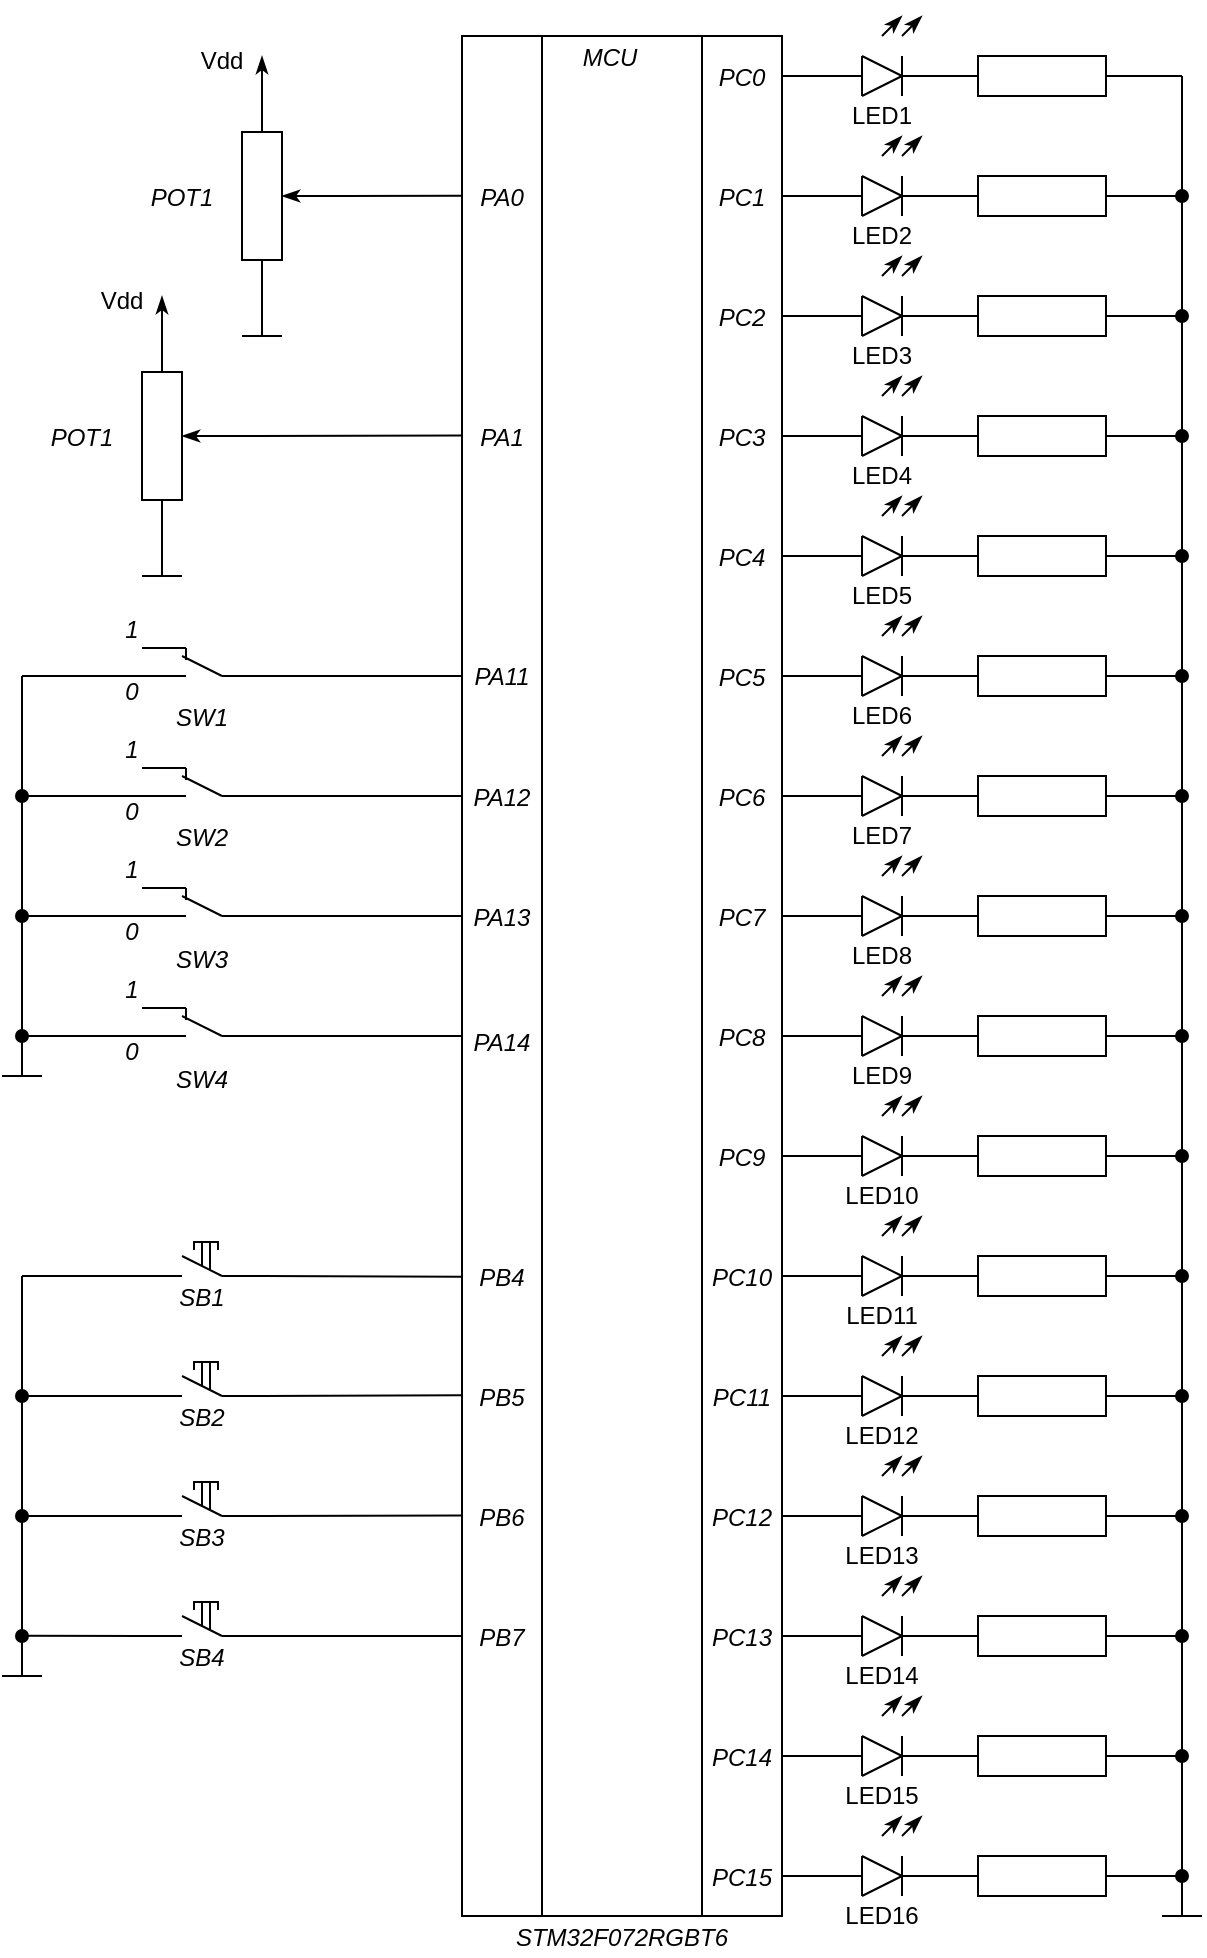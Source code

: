 <mxfile version="16.5.1" type="device"><diagram name="Page-1" id="7e0a89b8-554c-2b80-1dc8-d5c74ca68de4"><mxGraphModel dx="194" dy="146" grid="1" gridSize="10" guides="1" tooltips="1" connect="1" arrows="1" fold="1" page="1" pageScale="1" pageWidth="827" pageHeight="1169" math="0" shadow="0"><root><mxCell id="0"/><mxCell id="1" parent="0"/><mxCell id="Be6yCNK3DBqMFSrITayU-84" value="" style="group" parent="1" vertex="1" connectable="0"><mxGeometry x="520" y="250" width="160" height="60" as="geometry"/></mxCell><mxCell id="Be6yCNK3DBqMFSrITayU-85" value="" style="pointerEvents=1;verticalLabelPosition=bottom;shadow=0;dashed=0;align=center;html=1;verticalAlign=top;shape=mxgraph.electrical.resistors.resistor_1;rounded=0;sketch=0;" parent="Be6yCNK3DBqMFSrITayU-84" vertex="1"><mxGeometry x="60" y="20" width="100" height="20" as="geometry"/></mxCell><mxCell id="Be6yCNK3DBqMFSrITayU-86" value="" style="group" parent="Be6yCNK3DBqMFSrITayU-84" vertex="1" connectable="0"><mxGeometry width="60" height="60" as="geometry"/></mxCell><mxCell id="Be6yCNK3DBqMFSrITayU-87" value="" style="endArrow=none;html=1;rounded=1;sketch=0;curved=0;" parent="Be6yCNK3DBqMFSrITayU-86" edge="1"><mxGeometry width="50" height="50" relative="1" as="geometry"><mxPoint x="20" y="40" as="sourcePoint"/><mxPoint x="20" y="20" as="targetPoint"/></mxGeometry></mxCell><mxCell id="Be6yCNK3DBqMFSrITayU-88" value="" style="endArrow=none;html=1;rounded=1;sketch=0;curved=0;" parent="Be6yCNK3DBqMFSrITayU-86" edge="1"><mxGeometry width="50" height="50" relative="1" as="geometry"><mxPoint x="20" y="20" as="sourcePoint"/><mxPoint x="40" y="30" as="targetPoint"/></mxGeometry></mxCell><mxCell id="Be6yCNK3DBqMFSrITayU-89" value="" style="endArrow=none;html=1;rounded=1;sketch=0;curved=0;" parent="Be6yCNK3DBqMFSrITayU-86" edge="1"><mxGeometry width="50" height="50" relative="1" as="geometry"><mxPoint x="40" y="30" as="sourcePoint"/><mxPoint x="20" y="40" as="targetPoint"/><Array as="points"><mxPoint x="20" y="40"/></Array></mxGeometry></mxCell><mxCell id="Be6yCNK3DBqMFSrITayU-90" value="" style="endArrow=none;html=1;rounded=1;sketch=0;curved=0;" parent="Be6yCNK3DBqMFSrITayU-86" edge="1"><mxGeometry width="50" height="50" relative="1" as="geometry"><mxPoint x="40" y="40" as="sourcePoint"/><mxPoint x="40" y="20" as="targetPoint"/></mxGeometry></mxCell><mxCell id="Be6yCNK3DBqMFSrITayU-91" value="" style="endArrow=none;html=1;rounded=1;sketch=0;curved=0;" parent="Be6yCNK3DBqMFSrITayU-86" edge="1"><mxGeometry width="50" height="50" relative="1" as="geometry"><mxPoint x="60" y="30" as="sourcePoint"/><mxPoint x="40" y="30" as="targetPoint"/></mxGeometry></mxCell><mxCell id="Be6yCNK3DBqMFSrITayU-92" value="" style="endArrow=none;html=1;rounded=1;sketch=0;curved=0;" parent="Be6yCNK3DBqMFSrITayU-86" edge="1"><mxGeometry width="50" height="50" relative="1" as="geometry"><mxPoint x="20" y="30" as="sourcePoint"/><mxPoint y="30" as="targetPoint"/></mxGeometry></mxCell><mxCell id="Be6yCNK3DBqMFSrITayU-93" value="" style="endArrow=none;html=1;rounded=1;sketch=0;curved=0;strokeWidth=1;startArrow=classicThin;startFill=1;" parent="Be6yCNK3DBqMFSrITayU-86" edge="1"><mxGeometry width="50" height="50" relative="1" as="geometry"><mxPoint x="40" as="sourcePoint"/><mxPoint x="30" y="10" as="targetPoint"/></mxGeometry></mxCell><mxCell id="Be6yCNK3DBqMFSrITayU-94" value="" style="endArrow=none;html=1;rounded=1;sketch=0;curved=0;startArrow=classicThin;startFill=1;" parent="Be6yCNK3DBqMFSrITayU-86" edge="1"><mxGeometry width="50" height="50" relative="1" as="geometry"><mxPoint x="50" as="sourcePoint"/><mxPoint x="40" y="10" as="targetPoint"/><Array as="points"><mxPoint x="50"/></Array></mxGeometry></mxCell><mxCell id="Be6yCNK3DBqMFSrITayU-95" value="LED3" style="text;html=1;strokeColor=none;fillColor=none;align=center;verticalAlign=middle;whiteSpace=wrap;rounded=0;sketch=0;" parent="Be6yCNK3DBqMFSrITayU-86" vertex="1"><mxGeometry y="40" width="60" height="20" as="geometry"/></mxCell><mxCell id="Be6yCNK3DBqMFSrITayU-96" value="" style="group" parent="1" vertex="1" connectable="0"><mxGeometry x="520" y="310" width="160" height="60" as="geometry"/></mxCell><mxCell id="Be6yCNK3DBqMFSrITayU-97" value="" style="pointerEvents=1;verticalLabelPosition=bottom;shadow=0;dashed=0;align=center;html=1;verticalAlign=top;shape=mxgraph.electrical.resistors.resistor_1;rounded=0;sketch=0;" parent="Be6yCNK3DBqMFSrITayU-96" vertex="1"><mxGeometry x="60" y="20" width="100" height="20" as="geometry"/></mxCell><mxCell id="Be6yCNK3DBqMFSrITayU-98" value="" style="group" parent="Be6yCNK3DBqMFSrITayU-96" vertex="1" connectable="0"><mxGeometry width="60" height="60" as="geometry"/></mxCell><mxCell id="Be6yCNK3DBqMFSrITayU-99" value="" style="endArrow=none;html=1;rounded=1;sketch=0;curved=0;" parent="Be6yCNK3DBqMFSrITayU-98" edge="1"><mxGeometry width="50" height="50" relative="1" as="geometry"><mxPoint x="20" y="40" as="sourcePoint"/><mxPoint x="20" y="20" as="targetPoint"/></mxGeometry></mxCell><mxCell id="Be6yCNK3DBqMFSrITayU-100" value="" style="endArrow=none;html=1;rounded=1;sketch=0;curved=0;" parent="Be6yCNK3DBqMFSrITayU-98" edge="1"><mxGeometry width="50" height="50" relative="1" as="geometry"><mxPoint x="20" y="20" as="sourcePoint"/><mxPoint x="40" y="30" as="targetPoint"/></mxGeometry></mxCell><mxCell id="Be6yCNK3DBqMFSrITayU-101" value="" style="endArrow=none;html=1;rounded=1;sketch=0;curved=0;" parent="Be6yCNK3DBqMFSrITayU-98" edge="1"><mxGeometry width="50" height="50" relative="1" as="geometry"><mxPoint x="40" y="30" as="sourcePoint"/><mxPoint x="20" y="40" as="targetPoint"/><Array as="points"><mxPoint x="20" y="40"/></Array></mxGeometry></mxCell><mxCell id="Be6yCNK3DBqMFSrITayU-102" value="" style="endArrow=none;html=1;rounded=1;sketch=0;curved=0;" parent="Be6yCNK3DBqMFSrITayU-98" edge="1"><mxGeometry width="50" height="50" relative="1" as="geometry"><mxPoint x="40" y="40" as="sourcePoint"/><mxPoint x="40" y="20" as="targetPoint"/></mxGeometry></mxCell><mxCell id="Be6yCNK3DBqMFSrITayU-103" value="" style="endArrow=none;html=1;rounded=1;sketch=0;curved=0;" parent="Be6yCNK3DBqMFSrITayU-98" edge="1"><mxGeometry width="50" height="50" relative="1" as="geometry"><mxPoint x="60" y="30" as="sourcePoint"/><mxPoint x="40" y="30" as="targetPoint"/></mxGeometry></mxCell><mxCell id="Be6yCNK3DBqMFSrITayU-104" value="" style="endArrow=none;html=1;rounded=1;sketch=0;curved=0;" parent="Be6yCNK3DBqMFSrITayU-98" edge="1"><mxGeometry width="50" height="50" relative="1" as="geometry"><mxPoint x="20" y="30" as="sourcePoint"/><mxPoint y="30" as="targetPoint"/></mxGeometry></mxCell><mxCell id="Be6yCNK3DBqMFSrITayU-105" value="" style="endArrow=none;html=1;rounded=1;sketch=0;curved=0;strokeWidth=1;startArrow=classicThin;startFill=1;" parent="Be6yCNK3DBqMFSrITayU-98" edge="1"><mxGeometry width="50" height="50" relative="1" as="geometry"><mxPoint x="40" as="sourcePoint"/><mxPoint x="30" y="10" as="targetPoint"/></mxGeometry></mxCell><mxCell id="Be6yCNK3DBqMFSrITayU-106" value="" style="endArrow=none;html=1;rounded=1;sketch=0;curved=0;startArrow=classicThin;startFill=1;" parent="Be6yCNK3DBqMFSrITayU-98" edge="1"><mxGeometry width="50" height="50" relative="1" as="geometry"><mxPoint x="50" as="sourcePoint"/><mxPoint x="40" y="10" as="targetPoint"/><Array as="points"><mxPoint x="50"/></Array></mxGeometry></mxCell><mxCell id="Be6yCNK3DBqMFSrITayU-107" value="LED4" style="text;html=1;strokeColor=none;fillColor=none;align=center;verticalAlign=middle;whiteSpace=wrap;rounded=0;sketch=0;" parent="Be6yCNK3DBqMFSrITayU-98" vertex="1"><mxGeometry y="40" width="60" height="20" as="geometry"/></mxCell><mxCell id="Be6yCNK3DBqMFSrITayU-108" value="" style="group" parent="1" vertex="1" connectable="0"><mxGeometry x="520" y="370" width="160" height="60" as="geometry"/></mxCell><mxCell id="Be6yCNK3DBqMFSrITayU-109" value="" style="pointerEvents=1;verticalLabelPosition=bottom;shadow=0;dashed=0;align=center;html=1;verticalAlign=top;shape=mxgraph.electrical.resistors.resistor_1;rounded=0;sketch=0;" parent="Be6yCNK3DBqMFSrITayU-108" vertex="1"><mxGeometry x="60" y="20" width="100" height="20" as="geometry"/></mxCell><mxCell id="Be6yCNK3DBqMFSrITayU-110" value="" style="group" parent="Be6yCNK3DBqMFSrITayU-108" vertex="1" connectable="0"><mxGeometry width="60" height="60" as="geometry"/></mxCell><mxCell id="Be6yCNK3DBqMFSrITayU-111" value="" style="endArrow=none;html=1;rounded=1;sketch=0;curved=0;" parent="Be6yCNK3DBqMFSrITayU-110" edge="1"><mxGeometry width="50" height="50" relative="1" as="geometry"><mxPoint x="20" y="40" as="sourcePoint"/><mxPoint x="20" y="20" as="targetPoint"/></mxGeometry></mxCell><mxCell id="Be6yCNK3DBqMFSrITayU-112" value="" style="endArrow=none;html=1;rounded=1;sketch=0;curved=0;" parent="Be6yCNK3DBqMFSrITayU-110" edge="1"><mxGeometry width="50" height="50" relative="1" as="geometry"><mxPoint x="40" y="30" as="sourcePoint"/><mxPoint x="20" y="20" as="targetPoint"/></mxGeometry></mxCell><mxCell id="Be6yCNK3DBqMFSrITayU-113" value="" style="endArrow=none;html=1;rounded=1;sketch=0;curved=0;" parent="Be6yCNK3DBqMFSrITayU-110" edge="1"><mxGeometry width="50" height="50" relative="1" as="geometry"><mxPoint x="20" y="40" as="sourcePoint"/><mxPoint x="40" y="30" as="targetPoint"/><Array as="points"><mxPoint x="40" y="30"/></Array></mxGeometry></mxCell><mxCell id="Be6yCNK3DBqMFSrITayU-114" value="" style="endArrow=none;html=1;rounded=1;sketch=0;curved=0;" parent="Be6yCNK3DBqMFSrITayU-110" edge="1"><mxGeometry width="50" height="50" relative="1" as="geometry"><mxPoint x="40" y="40" as="sourcePoint"/><mxPoint x="40" y="20" as="targetPoint"/></mxGeometry></mxCell><mxCell id="Be6yCNK3DBqMFSrITayU-115" value="" style="endArrow=none;html=1;rounded=1;sketch=0;curved=0;" parent="Be6yCNK3DBqMFSrITayU-110" edge="1"><mxGeometry width="50" height="50" relative="1" as="geometry"><mxPoint x="60" y="30" as="sourcePoint"/><mxPoint x="40" y="30" as="targetPoint"/></mxGeometry></mxCell><mxCell id="Be6yCNK3DBqMFSrITayU-116" value="" style="endArrow=none;html=1;rounded=1;sketch=0;curved=0;" parent="Be6yCNK3DBqMFSrITayU-110" edge="1"><mxGeometry width="50" height="50" relative="1" as="geometry"><mxPoint x="20" y="30" as="sourcePoint"/><mxPoint y="30" as="targetPoint"/></mxGeometry></mxCell><mxCell id="Be6yCNK3DBqMFSrITayU-117" value="" style="endArrow=none;html=1;rounded=1;sketch=0;curved=0;strokeWidth=1;startArrow=classicThin;startFill=1;" parent="Be6yCNK3DBqMFSrITayU-110" edge="1"><mxGeometry width="50" height="50" relative="1" as="geometry"><mxPoint x="40" as="sourcePoint"/><mxPoint x="30" y="10" as="targetPoint"/></mxGeometry></mxCell><mxCell id="Be6yCNK3DBqMFSrITayU-118" value="" style="endArrow=none;html=1;rounded=1;sketch=0;curved=0;startArrow=classicThin;startFill=1;" parent="Be6yCNK3DBqMFSrITayU-110" edge="1"><mxGeometry width="50" height="50" relative="1" as="geometry"><mxPoint x="50" as="sourcePoint"/><mxPoint x="40" y="10" as="targetPoint"/><Array as="points"><mxPoint x="50"/></Array></mxGeometry></mxCell><mxCell id="Be6yCNK3DBqMFSrITayU-119" value="LED5" style="text;html=1;strokeColor=none;fillColor=none;align=center;verticalAlign=middle;whiteSpace=wrap;rounded=0;sketch=0;" parent="Be6yCNK3DBqMFSrITayU-110" vertex="1"><mxGeometry y="40" width="60" height="20" as="geometry"/></mxCell><mxCell id="Be6yCNK3DBqMFSrITayU-120" value="" style="group" parent="1" vertex="1" connectable="0"><mxGeometry x="520" y="430" width="160" height="60" as="geometry"/></mxCell><mxCell id="Be6yCNK3DBqMFSrITayU-121" value="" style="pointerEvents=1;verticalLabelPosition=bottom;shadow=0;dashed=0;align=center;html=1;verticalAlign=top;shape=mxgraph.electrical.resistors.resistor_1;rounded=0;sketch=0;" parent="Be6yCNK3DBqMFSrITayU-120" vertex="1"><mxGeometry x="60" y="20" width="100" height="20" as="geometry"/></mxCell><mxCell id="Be6yCNK3DBqMFSrITayU-122" value="" style="group" parent="Be6yCNK3DBqMFSrITayU-120" vertex="1" connectable="0"><mxGeometry width="60" height="60" as="geometry"/></mxCell><mxCell id="Be6yCNK3DBqMFSrITayU-123" value="" style="endArrow=none;html=1;rounded=1;sketch=0;curved=0;" parent="Be6yCNK3DBqMFSrITayU-122" edge="1"><mxGeometry width="50" height="50" relative="1" as="geometry"><mxPoint x="20" y="40" as="sourcePoint"/><mxPoint x="20" y="20" as="targetPoint"/></mxGeometry></mxCell><mxCell id="Be6yCNK3DBqMFSrITayU-124" value="" style="endArrow=none;html=1;rounded=1;sketch=0;curved=0;" parent="Be6yCNK3DBqMFSrITayU-122" edge="1"><mxGeometry width="50" height="50" relative="1" as="geometry"><mxPoint x="40" y="30" as="sourcePoint"/><mxPoint x="20" y="20" as="targetPoint"/></mxGeometry></mxCell><mxCell id="Be6yCNK3DBqMFSrITayU-125" value="" style="endArrow=none;html=1;rounded=1;sketch=0;curved=0;" parent="Be6yCNK3DBqMFSrITayU-122" edge="1"><mxGeometry width="50" height="50" relative="1" as="geometry"><mxPoint x="20" y="40" as="sourcePoint"/><mxPoint x="40" y="30" as="targetPoint"/><Array as="points"><mxPoint x="40" y="30"/></Array></mxGeometry></mxCell><mxCell id="Be6yCNK3DBqMFSrITayU-126" value="" style="endArrow=none;html=1;rounded=1;sketch=0;curved=0;" parent="Be6yCNK3DBqMFSrITayU-122" edge="1"><mxGeometry width="50" height="50" relative="1" as="geometry"><mxPoint x="40" y="40" as="sourcePoint"/><mxPoint x="40" y="20" as="targetPoint"/></mxGeometry></mxCell><mxCell id="Be6yCNK3DBqMFSrITayU-127" value="" style="endArrow=none;html=1;rounded=1;sketch=0;curved=0;" parent="Be6yCNK3DBqMFSrITayU-122" edge="1"><mxGeometry width="50" height="50" relative="1" as="geometry"><mxPoint x="60" y="30" as="sourcePoint"/><mxPoint x="40" y="30" as="targetPoint"/></mxGeometry></mxCell><mxCell id="Be6yCNK3DBqMFSrITayU-128" value="" style="endArrow=none;html=1;rounded=1;sketch=0;curved=0;" parent="Be6yCNK3DBqMFSrITayU-122" edge="1"><mxGeometry width="50" height="50" relative="1" as="geometry"><mxPoint x="20" y="30" as="sourcePoint"/><mxPoint y="30" as="targetPoint"/></mxGeometry></mxCell><mxCell id="Be6yCNK3DBqMFSrITayU-129" value="" style="endArrow=none;html=1;rounded=1;sketch=0;curved=0;strokeWidth=1;startArrow=classicThin;startFill=1;" parent="Be6yCNK3DBqMFSrITayU-122" edge="1"><mxGeometry width="50" height="50" relative="1" as="geometry"><mxPoint x="40" as="sourcePoint"/><mxPoint x="30" y="10" as="targetPoint"/></mxGeometry></mxCell><mxCell id="Be6yCNK3DBqMFSrITayU-130" value="" style="endArrow=none;html=1;rounded=1;sketch=0;curved=0;startArrow=classicThin;startFill=1;" parent="Be6yCNK3DBqMFSrITayU-122" edge="1"><mxGeometry width="50" height="50" relative="1" as="geometry"><mxPoint x="50" as="sourcePoint"/><mxPoint x="40" y="10" as="targetPoint"/><Array as="points"><mxPoint x="50"/></Array></mxGeometry></mxCell><mxCell id="Be6yCNK3DBqMFSrITayU-131" value="LED6" style="text;html=1;strokeColor=none;fillColor=none;align=center;verticalAlign=middle;whiteSpace=wrap;rounded=0;sketch=0;" parent="Be6yCNK3DBqMFSrITayU-122" vertex="1"><mxGeometry y="40" width="60" height="20" as="geometry"/></mxCell><mxCell id="Be6yCNK3DBqMFSrITayU-132" value="" style="group" parent="1" vertex="1" connectable="0"><mxGeometry x="520" y="490" width="160" height="60" as="geometry"/></mxCell><mxCell id="Be6yCNK3DBqMFSrITayU-133" value="" style="pointerEvents=1;verticalLabelPosition=bottom;shadow=0;dashed=0;align=center;html=1;verticalAlign=top;shape=mxgraph.electrical.resistors.resistor_1;rounded=0;sketch=0;" parent="Be6yCNK3DBqMFSrITayU-132" vertex="1"><mxGeometry x="60" y="20" width="100" height="20" as="geometry"/></mxCell><mxCell id="Be6yCNK3DBqMFSrITayU-134" value="" style="group" parent="Be6yCNK3DBqMFSrITayU-132" vertex="1" connectable="0"><mxGeometry width="60" height="60" as="geometry"/></mxCell><mxCell id="Be6yCNK3DBqMFSrITayU-135" value="" style="endArrow=none;html=1;rounded=1;sketch=0;curved=0;" parent="Be6yCNK3DBqMFSrITayU-134" edge="1"><mxGeometry width="50" height="50" relative="1" as="geometry"><mxPoint x="20" y="40" as="sourcePoint"/><mxPoint x="20" y="20" as="targetPoint"/></mxGeometry></mxCell><mxCell id="Be6yCNK3DBqMFSrITayU-136" value="" style="endArrow=none;html=1;rounded=1;sketch=0;curved=0;" parent="Be6yCNK3DBqMFSrITayU-134" edge="1"><mxGeometry width="50" height="50" relative="1" as="geometry"><mxPoint x="40" y="30" as="sourcePoint"/><mxPoint x="20" y="20" as="targetPoint"/></mxGeometry></mxCell><mxCell id="Be6yCNK3DBqMFSrITayU-137" value="" style="endArrow=none;html=1;rounded=1;sketch=0;curved=0;" parent="Be6yCNK3DBqMFSrITayU-134" edge="1"><mxGeometry width="50" height="50" relative="1" as="geometry"><mxPoint x="20" y="40" as="sourcePoint"/><mxPoint x="40" y="30" as="targetPoint"/><Array as="points"><mxPoint x="40" y="30"/></Array></mxGeometry></mxCell><mxCell id="Be6yCNK3DBqMFSrITayU-138" value="" style="endArrow=none;html=1;rounded=1;sketch=0;curved=0;" parent="Be6yCNK3DBqMFSrITayU-134" edge="1"><mxGeometry width="50" height="50" relative="1" as="geometry"><mxPoint x="40" y="40" as="sourcePoint"/><mxPoint x="40" y="20" as="targetPoint"/></mxGeometry></mxCell><mxCell id="Be6yCNK3DBqMFSrITayU-139" value="" style="endArrow=none;html=1;rounded=1;sketch=0;curved=0;" parent="Be6yCNK3DBqMFSrITayU-134" edge="1"><mxGeometry width="50" height="50" relative="1" as="geometry"><mxPoint x="60" y="30" as="sourcePoint"/><mxPoint x="40" y="30" as="targetPoint"/></mxGeometry></mxCell><mxCell id="Be6yCNK3DBqMFSrITayU-140" value="" style="endArrow=none;html=1;rounded=1;sketch=0;curved=0;" parent="Be6yCNK3DBqMFSrITayU-134" edge="1"><mxGeometry width="50" height="50" relative="1" as="geometry"><mxPoint x="20" y="30" as="sourcePoint"/><mxPoint y="30" as="targetPoint"/></mxGeometry></mxCell><mxCell id="Be6yCNK3DBqMFSrITayU-141" value="" style="endArrow=none;html=1;rounded=1;sketch=0;curved=0;strokeWidth=1;startArrow=classicThin;startFill=1;" parent="Be6yCNK3DBqMFSrITayU-134" edge="1"><mxGeometry width="50" height="50" relative="1" as="geometry"><mxPoint x="40" as="sourcePoint"/><mxPoint x="30" y="10" as="targetPoint"/></mxGeometry></mxCell><mxCell id="Be6yCNK3DBqMFSrITayU-142" value="" style="endArrow=none;html=1;rounded=1;sketch=0;curved=0;startArrow=classicThin;startFill=1;" parent="Be6yCNK3DBqMFSrITayU-134" edge="1"><mxGeometry width="50" height="50" relative="1" as="geometry"><mxPoint x="50" as="sourcePoint"/><mxPoint x="40" y="10" as="targetPoint"/><Array as="points"><mxPoint x="50"/></Array></mxGeometry></mxCell><mxCell id="Be6yCNK3DBqMFSrITayU-143" value="LED7" style="text;html=1;strokeColor=none;fillColor=none;align=center;verticalAlign=middle;whiteSpace=wrap;rounded=0;sketch=0;" parent="Be6yCNK3DBqMFSrITayU-134" vertex="1"><mxGeometry y="40" width="60" height="20" as="geometry"/></mxCell><mxCell id="Be6yCNK3DBqMFSrITayU-144" value="" style="group" parent="1" vertex="1" connectable="0"><mxGeometry x="520" y="550" width="160" height="60" as="geometry"/></mxCell><mxCell id="Be6yCNK3DBqMFSrITayU-145" value="" style="pointerEvents=1;verticalLabelPosition=bottom;shadow=0;dashed=0;align=center;html=1;verticalAlign=top;shape=mxgraph.electrical.resistors.resistor_1;rounded=0;sketch=0;" parent="Be6yCNK3DBqMFSrITayU-144" vertex="1"><mxGeometry x="60" y="20" width="100" height="20" as="geometry"/></mxCell><mxCell id="Be6yCNK3DBqMFSrITayU-146" value="" style="group" parent="Be6yCNK3DBqMFSrITayU-144" vertex="1" connectable="0"><mxGeometry width="60" height="60" as="geometry"/></mxCell><mxCell id="Be6yCNK3DBqMFSrITayU-147" value="" style="endArrow=none;html=1;rounded=1;sketch=0;curved=0;" parent="Be6yCNK3DBqMFSrITayU-146" edge="1"><mxGeometry width="50" height="50" relative="1" as="geometry"><mxPoint x="20" y="40" as="sourcePoint"/><mxPoint x="20" y="20" as="targetPoint"/></mxGeometry></mxCell><mxCell id="Be6yCNK3DBqMFSrITayU-148" value="" style="endArrow=none;html=1;rounded=1;sketch=0;curved=0;" parent="Be6yCNK3DBqMFSrITayU-146" edge="1"><mxGeometry width="50" height="50" relative="1" as="geometry"><mxPoint x="40" y="30" as="sourcePoint"/><mxPoint x="20" y="20" as="targetPoint"/></mxGeometry></mxCell><mxCell id="Be6yCNK3DBqMFSrITayU-149" value="" style="endArrow=none;html=1;rounded=1;sketch=0;curved=0;" parent="Be6yCNK3DBqMFSrITayU-146" edge="1"><mxGeometry width="50" height="50" relative="1" as="geometry"><mxPoint x="20" y="40" as="sourcePoint"/><mxPoint x="40" y="30" as="targetPoint"/><Array as="points"><mxPoint x="40" y="30"/></Array></mxGeometry></mxCell><mxCell id="Be6yCNK3DBqMFSrITayU-150" value="" style="endArrow=none;html=1;rounded=1;sketch=0;curved=0;" parent="Be6yCNK3DBqMFSrITayU-146" edge="1"><mxGeometry width="50" height="50" relative="1" as="geometry"><mxPoint x="40" y="40" as="sourcePoint"/><mxPoint x="40" y="20" as="targetPoint"/></mxGeometry></mxCell><mxCell id="Be6yCNK3DBqMFSrITayU-151" value="" style="endArrow=none;html=1;rounded=1;sketch=0;curved=0;" parent="Be6yCNK3DBqMFSrITayU-146" edge="1"><mxGeometry width="50" height="50" relative="1" as="geometry"><mxPoint x="60" y="30" as="sourcePoint"/><mxPoint x="40" y="30" as="targetPoint"/></mxGeometry></mxCell><mxCell id="Be6yCNK3DBqMFSrITayU-152" value="" style="endArrow=none;html=1;rounded=1;sketch=0;curved=0;" parent="Be6yCNK3DBqMFSrITayU-146" edge="1"><mxGeometry width="50" height="50" relative="1" as="geometry"><mxPoint x="20" y="30" as="sourcePoint"/><mxPoint y="30" as="targetPoint"/></mxGeometry></mxCell><mxCell id="Be6yCNK3DBqMFSrITayU-153" value="" style="endArrow=none;html=1;rounded=1;sketch=0;curved=0;strokeWidth=1;startArrow=classicThin;startFill=1;" parent="Be6yCNK3DBqMFSrITayU-146" edge="1"><mxGeometry width="50" height="50" relative="1" as="geometry"><mxPoint x="40" as="sourcePoint"/><mxPoint x="30" y="10" as="targetPoint"/></mxGeometry></mxCell><mxCell id="Be6yCNK3DBqMFSrITayU-154" value="" style="endArrow=none;html=1;rounded=1;sketch=0;curved=0;startArrow=classicThin;startFill=1;" parent="Be6yCNK3DBqMFSrITayU-146" edge="1"><mxGeometry width="50" height="50" relative="1" as="geometry"><mxPoint x="50" as="sourcePoint"/><mxPoint x="40" y="10" as="targetPoint"/><Array as="points"><mxPoint x="50"/></Array></mxGeometry></mxCell><mxCell id="Be6yCNK3DBqMFSrITayU-155" value="LED8" style="text;html=1;strokeColor=none;fillColor=none;align=center;verticalAlign=middle;whiteSpace=wrap;rounded=0;sketch=0;" parent="Be6yCNK3DBqMFSrITayU-146" vertex="1"><mxGeometry y="40" width="60" height="20" as="geometry"/></mxCell><mxCell id="Be6yCNK3DBqMFSrITayU-156" value="" style="group" parent="1" vertex="1" connectable="0"><mxGeometry x="520" y="610" width="160" height="60" as="geometry"/></mxCell><mxCell id="Be6yCNK3DBqMFSrITayU-157" value="" style="pointerEvents=1;verticalLabelPosition=bottom;shadow=0;dashed=0;align=center;html=1;verticalAlign=top;shape=mxgraph.electrical.resistors.resistor_1;rounded=0;sketch=0;" parent="Be6yCNK3DBqMFSrITayU-156" vertex="1"><mxGeometry x="60" y="20" width="100" height="20" as="geometry"/></mxCell><mxCell id="Be6yCNK3DBqMFSrITayU-158" value="" style="group" parent="Be6yCNK3DBqMFSrITayU-156" vertex="1" connectable="0"><mxGeometry width="60" height="60" as="geometry"/></mxCell><mxCell id="Be6yCNK3DBqMFSrITayU-159" value="" style="endArrow=none;html=1;rounded=1;sketch=0;curved=0;" parent="Be6yCNK3DBqMFSrITayU-158" edge="1"><mxGeometry width="50" height="50" relative="1" as="geometry"><mxPoint x="20" y="40" as="sourcePoint"/><mxPoint x="20" y="20" as="targetPoint"/></mxGeometry></mxCell><mxCell id="Be6yCNK3DBqMFSrITayU-160" value="" style="endArrow=none;html=1;rounded=1;sketch=0;curved=0;" parent="Be6yCNK3DBqMFSrITayU-158" edge="1"><mxGeometry width="50" height="50" relative="1" as="geometry"><mxPoint x="40" y="30" as="sourcePoint"/><mxPoint x="20" y="20" as="targetPoint"/></mxGeometry></mxCell><mxCell id="Be6yCNK3DBqMFSrITayU-161" value="" style="endArrow=none;html=1;rounded=1;sketch=0;curved=0;" parent="Be6yCNK3DBqMFSrITayU-158" edge="1"><mxGeometry width="50" height="50" relative="1" as="geometry"><mxPoint x="20" y="40" as="sourcePoint"/><mxPoint x="40" y="30" as="targetPoint"/><Array as="points"><mxPoint x="40" y="30"/></Array></mxGeometry></mxCell><mxCell id="Be6yCNK3DBqMFSrITayU-162" value="" style="endArrow=none;html=1;rounded=1;sketch=0;curved=0;" parent="Be6yCNK3DBqMFSrITayU-158" edge="1"><mxGeometry width="50" height="50" relative="1" as="geometry"><mxPoint x="40" y="40" as="sourcePoint"/><mxPoint x="40" y="20" as="targetPoint"/></mxGeometry></mxCell><mxCell id="Be6yCNK3DBqMFSrITayU-163" value="" style="endArrow=none;html=1;rounded=1;sketch=0;curved=0;" parent="Be6yCNK3DBqMFSrITayU-158" edge="1"><mxGeometry width="50" height="50" relative="1" as="geometry"><mxPoint x="60" y="30" as="sourcePoint"/><mxPoint x="40" y="30" as="targetPoint"/></mxGeometry></mxCell><mxCell id="Be6yCNK3DBqMFSrITayU-164" value="" style="endArrow=none;html=1;rounded=1;sketch=0;curved=0;" parent="Be6yCNK3DBqMFSrITayU-158" edge="1"><mxGeometry width="50" height="50" relative="1" as="geometry"><mxPoint x="20" y="30" as="sourcePoint"/><mxPoint y="30" as="targetPoint"/></mxGeometry></mxCell><mxCell id="Be6yCNK3DBqMFSrITayU-165" value="" style="endArrow=none;html=1;rounded=1;sketch=0;curved=0;strokeWidth=1;startArrow=classicThin;startFill=1;" parent="Be6yCNK3DBqMFSrITayU-158" edge="1"><mxGeometry width="50" height="50" relative="1" as="geometry"><mxPoint x="40" as="sourcePoint"/><mxPoint x="30" y="10" as="targetPoint"/></mxGeometry></mxCell><mxCell id="Be6yCNK3DBqMFSrITayU-166" value="" style="endArrow=none;html=1;rounded=1;sketch=0;curved=0;startArrow=classicThin;startFill=1;" parent="Be6yCNK3DBqMFSrITayU-158" edge="1"><mxGeometry width="50" height="50" relative="1" as="geometry"><mxPoint x="50" as="sourcePoint"/><mxPoint x="40" y="10" as="targetPoint"/><Array as="points"><mxPoint x="50"/></Array></mxGeometry></mxCell><mxCell id="Be6yCNK3DBqMFSrITayU-167" value="LED9" style="text;html=1;strokeColor=none;fillColor=none;align=center;verticalAlign=middle;whiteSpace=wrap;rounded=0;sketch=0;" parent="Be6yCNK3DBqMFSrITayU-158" vertex="1"><mxGeometry y="40" width="60" height="20" as="geometry"/></mxCell><mxCell id="Be6yCNK3DBqMFSrITayU-168" value="" style="group" parent="1" vertex="1" connectable="0"><mxGeometry x="520" y="670" width="160" height="60" as="geometry"/></mxCell><mxCell id="Be6yCNK3DBqMFSrITayU-169" value="" style="pointerEvents=1;verticalLabelPosition=bottom;shadow=0;dashed=0;align=center;html=1;verticalAlign=top;shape=mxgraph.electrical.resistors.resistor_1;rounded=0;sketch=0;" parent="Be6yCNK3DBqMFSrITayU-168" vertex="1"><mxGeometry x="60" y="20" width="100" height="20" as="geometry"/></mxCell><mxCell id="Be6yCNK3DBqMFSrITayU-170" value="" style="group" parent="Be6yCNK3DBqMFSrITayU-168" vertex="1" connectable="0"><mxGeometry width="60" height="60" as="geometry"/></mxCell><mxCell id="Be6yCNK3DBqMFSrITayU-171" value="" style="endArrow=none;html=1;rounded=1;sketch=0;curved=0;" parent="Be6yCNK3DBqMFSrITayU-170" edge="1"><mxGeometry width="50" height="50" relative="1" as="geometry"><mxPoint x="20" y="40" as="sourcePoint"/><mxPoint x="20" y="20" as="targetPoint"/></mxGeometry></mxCell><mxCell id="Be6yCNK3DBqMFSrITayU-172" value="" style="endArrow=none;html=1;rounded=1;sketch=0;curved=0;" parent="Be6yCNK3DBqMFSrITayU-170" edge="1"><mxGeometry width="50" height="50" relative="1" as="geometry"><mxPoint x="40" y="30" as="sourcePoint"/><mxPoint x="20" y="20" as="targetPoint"/></mxGeometry></mxCell><mxCell id="Be6yCNK3DBqMFSrITayU-173" value="" style="endArrow=none;html=1;rounded=1;sketch=0;curved=0;" parent="Be6yCNK3DBqMFSrITayU-170" edge="1"><mxGeometry width="50" height="50" relative="1" as="geometry"><mxPoint x="20" y="40" as="sourcePoint"/><mxPoint x="40" y="30" as="targetPoint"/><Array as="points"><mxPoint x="40" y="30"/></Array></mxGeometry></mxCell><mxCell id="Be6yCNK3DBqMFSrITayU-174" value="" style="endArrow=none;html=1;rounded=1;sketch=0;curved=0;" parent="Be6yCNK3DBqMFSrITayU-170" edge="1"><mxGeometry width="50" height="50" relative="1" as="geometry"><mxPoint x="40" y="40" as="sourcePoint"/><mxPoint x="40" y="20" as="targetPoint"/></mxGeometry></mxCell><mxCell id="Be6yCNK3DBqMFSrITayU-175" value="" style="endArrow=none;html=1;rounded=1;sketch=0;curved=0;" parent="Be6yCNK3DBqMFSrITayU-170" edge="1"><mxGeometry width="50" height="50" relative="1" as="geometry"><mxPoint x="60" y="30" as="sourcePoint"/><mxPoint x="40" y="30" as="targetPoint"/></mxGeometry></mxCell><mxCell id="Be6yCNK3DBqMFSrITayU-176" value="" style="endArrow=none;html=1;rounded=1;sketch=0;curved=0;" parent="Be6yCNK3DBqMFSrITayU-170" edge="1"><mxGeometry width="50" height="50" relative="1" as="geometry"><mxPoint x="20" y="30" as="sourcePoint"/><mxPoint y="30" as="targetPoint"/></mxGeometry></mxCell><mxCell id="Be6yCNK3DBqMFSrITayU-177" value="" style="endArrow=none;html=1;rounded=1;sketch=0;curved=0;strokeWidth=1;startArrow=classicThin;startFill=1;" parent="Be6yCNK3DBqMFSrITayU-170" edge="1"><mxGeometry width="50" height="50" relative="1" as="geometry"><mxPoint x="40" as="sourcePoint"/><mxPoint x="30" y="10" as="targetPoint"/></mxGeometry></mxCell><mxCell id="Be6yCNK3DBqMFSrITayU-178" value="" style="endArrow=none;html=1;rounded=1;sketch=0;curved=0;startArrow=classicThin;startFill=1;" parent="Be6yCNK3DBqMFSrITayU-170" edge="1"><mxGeometry width="50" height="50" relative="1" as="geometry"><mxPoint x="50" as="sourcePoint"/><mxPoint x="40" y="10" as="targetPoint"/><Array as="points"><mxPoint x="50"/></Array></mxGeometry></mxCell><mxCell id="Be6yCNK3DBqMFSrITayU-179" value="LED10" style="text;html=1;strokeColor=none;fillColor=none;align=center;verticalAlign=middle;whiteSpace=wrap;rounded=0;sketch=0;" parent="Be6yCNK3DBqMFSrITayU-170" vertex="1"><mxGeometry y="40" width="60" height="20" as="geometry"/></mxCell><mxCell id="Be6yCNK3DBqMFSrITayU-180" value="" style="group" parent="1" vertex="1" connectable="0"><mxGeometry x="520" y="730" width="160" height="60" as="geometry"/></mxCell><mxCell id="Be6yCNK3DBqMFSrITayU-181" value="" style="pointerEvents=1;verticalLabelPosition=bottom;shadow=0;dashed=0;align=center;html=1;verticalAlign=top;shape=mxgraph.electrical.resistors.resistor_1;rounded=0;sketch=0;" parent="Be6yCNK3DBqMFSrITayU-180" vertex="1"><mxGeometry x="60" y="20" width="100" height="20" as="geometry"/></mxCell><mxCell id="Be6yCNK3DBqMFSrITayU-182" value="" style="group" parent="Be6yCNK3DBqMFSrITayU-180" vertex="1" connectable="0"><mxGeometry width="60" height="60" as="geometry"/></mxCell><mxCell id="Be6yCNK3DBqMFSrITayU-183" value="" style="endArrow=none;html=1;rounded=1;sketch=0;curved=0;" parent="Be6yCNK3DBqMFSrITayU-182" edge="1"><mxGeometry width="50" height="50" relative="1" as="geometry"><mxPoint x="20" y="40" as="sourcePoint"/><mxPoint x="20" y="20" as="targetPoint"/></mxGeometry></mxCell><mxCell id="Be6yCNK3DBqMFSrITayU-184" value="" style="endArrow=none;html=1;rounded=1;sketch=0;curved=0;" parent="Be6yCNK3DBqMFSrITayU-182" edge="1"><mxGeometry width="50" height="50" relative="1" as="geometry"><mxPoint x="40" y="30" as="sourcePoint"/><mxPoint x="20" y="20" as="targetPoint"/></mxGeometry></mxCell><mxCell id="Be6yCNK3DBqMFSrITayU-185" value="" style="endArrow=none;html=1;rounded=1;sketch=0;curved=0;" parent="Be6yCNK3DBqMFSrITayU-182" edge="1"><mxGeometry width="50" height="50" relative="1" as="geometry"><mxPoint x="20" y="40" as="sourcePoint"/><mxPoint x="40" y="30" as="targetPoint"/><Array as="points"><mxPoint x="40" y="30"/></Array></mxGeometry></mxCell><mxCell id="Be6yCNK3DBqMFSrITayU-186" value="" style="endArrow=none;html=1;rounded=1;sketch=0;curved=0;" parent="Be6yCNK3DBqMFSrITayU-182" edge="1"><mxGeometry width="50" height="50" relative="1" as="geometry"><mxPoint x="40" y="40" as="sourcePoint"/><mxPoint x="40" y="20" as="targetPoint"/></mxGeometry></mxCell><mxCell id="Be6yCNK3DBqMFSrITayU-187" value="" style="endArrow=none;html=1;rounded=1;sketch=0;curved=0;" parent="Be6yCNK3DBqMFSrITayU-182" edge="1"><mxGeometry width="50" height="50" relative="1" as="geometry"><mxPoint x="60" y="30" as="sourcePoint"/><mxPoint x="40" y="30" as="targetPoint"/></mxGeometry></mxCell><mxCell id="Be6yCNK3DBqMFSrITayU-188" value="" style="endArrow=none;html=1;rounded=1;sketch=0;curved=0;" parent="Be6yCNK3DBqMFSrITayU-182" edge="1"><mxGeometry width="50" height="50" relative="1" as="geometry"><mxPoint x="20" y="30" as="sourcePoint"/><mxPoint y="30" as="targetPoint"/></mxGeometry></mxCell><mxCell id="Be6yCNK3DBqMFSrITayU-189" value="" style="endArrow=none;html=1;rounded=1;sketch=0;curved=0;strokeWidth=1;startArrow=classicThin;startFill=1;" parent="Be6yCNK3DBqMFSrITayU-182" edge="1"><mxGeometry width="50" height="50" relative="1" as="geometry"><mxPoint x="40" as="sourcePoint"/><mxPoint x="30" y="10" as="targetPoint"/></mxGeometry></mxCell><mxCell id="Be6yCNK3DBqMFSrITayU-190" value="" style="endArrow=none;html=1;rounded=1;sketch=0;curved=0;startArrow=classicThin;startFill=1;" parent="Be6yCNK3DBqMFSrITayU-182" edge="1"><mxGeometry width="50" height="50" relative="1" as="geometry"><mxPoint x="50" as="sourcePoint"/><mxPoint x="40" y="10" as="targetPoint"/><Array as="points"><mxPoint x="50"/></Array></mxGeometry></mxCell><mxCell id="Be6yCNK3DBqMFSrITayU-191" value="LED11" style="text;html=1;strokeColor=none;fillColor=none;align=center;verticalAlign=middle;whiteSpace=wrap;rounded=0;sketch=0;" parent="Be6yCNK3DBqMFSrITayU-182" vertex="1"><mxGeometry y="40" width="60" height="20" as="geometry"/></mxCell><mxCell id="Be6yCNK3DBqMFSrITayU-192" value="" style="group" parent="1" vertex="1" connectable="0"><mxGeometry x="520" y="790" width="160" height="60" as="geometry"/></mxCell><mxCell id="Be6yCNK3DBqMFSrITayU-193" value="" style="pointerEvents=1;verticalLabelPosition=bottom;shadow=0;dashed=0;align=center;html=1;verticalAlign=top;shape=mxgraph.electrical.resistors.resistor_1;rounded=0;sketch=0;" parent="Be6yCNK3DBqMFSrITayU-192" vertex="1"><mxGeometry x="60" y="20" width="100" height="20" as="geometry"/></mxCell><mxCell id="Be6yCNK3DBqMFSrITayU-194" value="" style="group" parent="Be6yCNK3DBqMFSrITayU-192" vertex="1" connectable="0"><mxGeometry width="60" height="60" as="geometry"/></mxCell><mxCell id="Be6yCNK3DBqMFSrITayU-195" value="" style="endArrow=none;html=1;rounded=1;sketch=0;curved=0;" parent="Be6yCNK3DBqMFSrITayU-194" edge="1"><mxGeometry width="50" height="50" relative="1" as="geometry"><mxPoint x="20" y="40" as="sourcePoint"/><mxPoint x="20" y="20" as="targetPoint"/></mxGeometry></mxCell><mxCell id="Be6yCNK3DBqMFSrITayU-196" value="" style="endArrow=none;html=1;rounded=1;sketch=0;curved=0;" parent="Be6yCNK3DBqMFSrITayU-194" edge="1"><mxGeometry width="50" height="50" relative="1" as="geometry"><mxPoint x="40" y="30" as="sourcePoint"/><mxPoint x="20" y="20" as="targetPoint"/></mxGeometry></mxCell><mxCell id="Be6yCNK3DBqMFSrITayU-197" value="" style="endArrow=none;html=1;rounded=1;sketch=0;curved=0;" parent="Be6yCNK3DBqMFSrITayU-194" edge="1"><mxGeometry width="50" height="50" relative="1" as="geometry"><mxPoint x="20" y="40" as="sourcePoint"/><mxPoint x="40" y="30" as="targetPoint"/><Array as="points"><mxPoint x="40" y="30"/></Array></mxGeometry></mxCell><mxCell id="Be6yCNK3DBqMFSrITayU-198" value="" style="endArrow=none;html=1;rounded=1;sketch=0;curved=0;" parent="Be6yCNK3DBqMFSrITayU-194" edge="1"><mxGeometry width="50" height="50" relative="1" as="geometry"><mxPoint x="40" y="40" as="sourcePoint"/><mxPoint x="40" y="20" as="targetPoint"/></mxGeometry></mxCell><mxCell id="Be6yCNK3DBqMFSrITayU-199" value="" style="endArrow=none;html=1;rounded=1;sketch=0;curved=0;" parent="Be6yCNK3DBqMFSrITayU-194" edge="1"><mxGeometry width="50" height="50" relative="1" as="geometry"><mxPoint x="60" y="30" as="sourcePoint"/><mxPoint x="40" y="30" as="targetPoint"/></mxGeometry></mxCell><mxCell id="Be6yCNK3DBqMFSrITayU-200" value="" style="endArrow=none;html=1;rounded=1;sketch=0;curved=0;" parent="Be6yCNK3DBqMFSrITayU-194" edge="1"><mxGeometry width="50" height="50" relative="1" as="geometry"><mxPoint x="20" y="30" as="sourcePoint"/><mxPoint y="30" as="targetPoint"/></mxGeometry></mxCell><mxCell id="Be6yCNK3DBqMFSrITayU-201" value="" style="endArrow=none;html=1;rounded=1;sketch=0;curved=0;strokeWidth=1;startArrow=classicThin;startFill=1;" parent="Be6yCNK3DBqMFSrITayU-194" edge="1"><mxGeometry width="50" height="50" relative="1" as="geometry"><mxPoint x="40" as="sourcePoint"/><mxPoint x="30" y="10" as="targetPoint"/></mxGeometry></mxCell><mxCell id="Be6yCNK3DBqMFSrITayU-202" value="" style="endArrow=none;html=1;rounded=1;sketch=0;curved=0;startArrow=classicThin;startFill=1;" parent="Be6yCNK3DBqMFSrITayU-194" edge="1"><mxGeometry width="50" height="50" relative="1" as="geometry"><mxPoint x="50" as="sourcePoint"/><mxPoint x="40" y="10" as="targetPoint"/><Array as="points"><mxPoint x="50"/></Array></mxGeometry></mxCell><mxCell id="Be6yCNK3DBqMFSrITayU-203" value="LED12" style="text;html=1;strokeColor=none;fillColor=none;align=center;verticalAlign=middle;whiteSpace=wrap;rounded=0;sketch=0;" parent="Be6yCNK3DBqMFSrITayU-194" vertex="1"><mxGeometry y="40" width="60" height="20" as="geometry"/></mxCell><mxCell id="Be6yCNK3DBqMFSrITayU-204" value="" style="group" parent="1" vertex="1" connectable="0"><mxGeometry x="520" y="850" width="160" height="60" as="geometry"/></mxCell><mxCell id="Be6yCNK3DBqMFSrITayU-205" value="" style="pointerEvents=1;verticalLabelPosition=bottom;shadow=0;dashed=0;align=center;html=1;verticalAlign=top;shape=mxgraph.electrical.resistors.resistor_1;rounded=0;sketch=0;" parent="Be6yCNK3DBqMFSrITayU-204" vertex="1"><mxGeometry x="60" y="20" width="100" height="20" as="geometry"/></mxCell><mxCell id="Be6yCNK3DBqMFSrITayU-206" value="" style="group" parent="Be6yCNK3DBqMFSrITayU-204" vertex="1" connectable="0"><mxGeometry width="60" height="60" as="geometry"/></mxCell><mxCell id="Be6yCNK3DBqMFSrITayU-207" value="" style="endArrow=none;html=1;rounded=1;sketch=0;curved=0;" parent="Be6yCNK3DBqMFSrITayU-206" edge="1"><mxGeometry width="50" height="50" relative="1" as="geometry"><mxPoint x="20" y="40" as="sourcePoint"/><mxPoint x="20" y="20" as="targetPoint"/></mxGeometry></mxCell><mxCell id="Be6yCNK3DBqMFSrITayU-208" value="" style="endArrow=none;html=1;rounded=1;sketch=0;curved=0;" parent="Be6yCNK3DBqMFSrITayU-206" edge="1"><mxGeometry width="50" height="50" relative="1" as="geometry"><mxPoint x="40" y="30" as="sourcePoint"/><mxPoint x="20" y="20" as="targetPoint"/></mxGeometry></mxCell><mxCell id="Be6yCNK3DBqMFSrITayU-209" value="" style="endArrow=none;html=1;rounded=1;sketch=0;curved=0;" parent="Be6yCNK3DBqMFSrITayU-206" edge="1"><mxGeometry width="50" height="50" relative="1" as="geometry"><mxPoint x="20" y="40" as="sourcePoint"/><mxPoint x="40" y="30" as="targetPoint"/><Array as="points"><mxPoint x="40" y="30"/></Array></mxGeometry></mxCell><mxCell id="Be6yCNK3DBqMFSrITayU-210" value="" style="endArrow=none;html=1;rounded=1;sketch=0;curved=0;" parent="Be6yCNK3DBqMFSrITayU-206" edge="1"><mxGeometry width="50" height="50" relative="1" as="geometry"><mxPoint x="40" y="40" as="sourcePoint"/><mxPoint x="40" y="20" as="targetPoint"/></mxGeometry></mxCell><mxCell id="Be6yCNK3DBqMFSrITayU-211" value="" style="endArrow=none;html=1;rounded=1;sketch=0;curved=0;" parent="Be6yCNK3DBqMFSrITayU-206" edge="1"><mxGeometry width="50" height="50" relative="1" as="geometry"><mxPoint x="60" y="30" as="sourcePoint"/><mxPoint x="40" y="30" as="targetPoint"/></mxGeometry></mxCell><mxCell id="Be6yCNK3DBqMFSrITayU-212" value="" style="endArrow=none;html=1;rounded=1;sketch=0;curved=0;" parent="Be6yCNK3DBqMFSrITayU-206" edge="1"><mxGeometry width="50" height="50" relative="1" as="geometry"><mxPoint x="20" y="30" as="sourcePoint"/><mxPoint y="30" as="targetPoint"/></mxGeometry></mxCell><mxCell id="Be6yCNK3DBqMFSrITayU-213" value="" style="endArrow=none;html=1;rounded=1;sketch=0;curved=0;strokeWidth=1;startArrow=classicThin;startFill=1;" parent="Be6yCNK3DBqMFSrITayU-206" edge="1"><mxGeometry width="50" height="50" relative="1" as="geometry"><mxPoint x="40" as="sourcePoint"/><mxPoint x="30" y="10" as="targetPoint"/></mxGeometry></mxCell><mxCell id="Be6yCNK3DBqMFSrITayU-214" value="" style="endArrow=none;html=1;rounded=1;sketch=0;curved=0;startArrow=classicThin;startFill=1;" parent="Be6yCNK3DBqMFSrITayU-206" edge="1"><mxGeometry width="50" height="50" relative="1" as="geometry"><mxPoint x="50" as="sourcePoint"/><mxPoint x="40" y="10" as="targetPoint"/><Array as="points"><mxPoint x="50"/></Array></mxGeometry></mxCell><mxCell id="Be6yCNK3DBqMFSrITayU-215" value="LED13" style="text;html=1;strokeColor=none;fillColor=none;align=center;verticalAlign=middle;whiteSpace=wrap;rounded=0;sketch=0;" parent="Be6yCNK3DBqMFSrITayU-206" vertex="1"><mxGeometry y="40" width="60" height="20" as="geometry"/></mxCell><mxCell id="Be6yCNK3DBqMFSrITayU-216" value="" style="group" parent="1" vertex="1" connectable="0"><mxGeometry x="520" y="910" width="160" height="60" as="geometry"/></mxCell><mxCell id="Be6yCNK3DBqMFSrITayU-217" value="" style="pointerEvents=1;verticalLabelPosition=bottom;shadow=0;dashed=0;align=center;html=1;verticalAlign=top;shape=mxgraph.electrical.resistors.resistor_1;rounded=0;sketch=0;" parent="Be6yCNK3DBqMFSrITayU-216" vertex="1"><mxGeometry x="60" y="20" width="100" height="20" as="geometry"/></mxCell><mxCell id="Be6yCNK3DBqMFSrITayU-218" value="" style="group" parent="Be6yCNK3DBqMFSrITayU-216" vertex="1" connectable="0"><mxGeometry width="60" height="60" as="geometry"/></mxCell><mxCell id="Be6yCNK3DBqMFSrITayU-219" value="" style="endArrow=none;html=1;rounded=1;sketch=0;curved=0;" parent="Be6yCNK3DBqMFSrITayU-218" edge="1"><mxGeometry width="50" height="50" relative="1" as="geometry"><mxPoint x="20" y="40" as="sourcePoint"/><mxPoint x="20" y="20" as="targetPoint"/></mxGeometry></mxCell><mxCell id="Be6yCNK3DBqMFSrITayU-220" value="" style="endArrow=none;html=1;rounded=1;sketch=0;curved=0;" parent="Be6yCNK3DBqMFSrITayU-218" edge="1"><mxGeometry width="50" height="50" relative="1" as="geometry"><mxPoint x="40" y="30" as="sourcePoint"/><mxPoint x="20" y="20" as="targetPoint"/></mxGeometry></mxCell><mxCell id="Be6yCNK3DBqMFSrITayU-221" value="" style="endArrow=none;html=1;rounded=1;sketch=0;curved=0;" parent="Be6yCNK3DBqMFSrITayU-218" edge="1"><mxGeometry width="50" height="50" relative="1" as="geometry"><mxPoint x="20" y="40" as="sourcePoint"/><mxPoint x="40" y="30" as="targetPoint"/><Array as="points"><mxPoint x="40" y="30"/></Array></mxGeometry></mxCell><mxCell id="Be6yCNK3DBqMFSrITayU-222" value="" style="endArrow=none;html=1;rounded=1;sketch=0;curved=0;" parent="Be6yCNK3DBqMFSrITayU-218" edge="1"><mxGeometry width="50" height="50" relative="1" as="geometry"><mxPoint x="40" y="40" as="sourcePoint"/><mxPoint x="40" y="20" as="targetPoint"/></mxGeometry></mxCell><mxCell id="Be6yCNK3DBqMFSrITayU-223" value="" style="endArrow=none;html=1;rounded=1;sketch=0;curved=0;" parent="Be6yCNK3DBqMFSrITayU-218" edge="1"><mxGeometry width="50" height="50" relative="1" as="geometry"><mxPoint x="60" y="30" as="sourcePoint"/><mxPoint x="40" y="30" as="targetPoint"/></mxGeometry></mxCell><mxCell id="Be6yCNK3DBqMFSrITayU-224" value="" style="endArrow=none;html=1;rounded=1;sketch=0;curved=0;" parent="Be6yCNK3DBqMFSrITayU-218" edge="1"><mxGeometry width="50" height="50" relative="1" as="geometry"><mxPoint x="20" y="30" as="sourcePoint"/><mxPoint y="30" as="targetPoint"/></mxGeometry></mxCell><mxCell id="Be6yCNK3DBqMFSrITayU-225" value="" style="endArrow=none;html=1;rounded=1;sketch=0;curved=0;strokeWidth=1;startArrow=classicThin;startFill=1;" parent="Be6yCNK3DBqMFSrITayU-218" edge="1"><mxGeometry width="50" height="50" relative="1" as="geometry"><mxPoint x="40" as="sourcePoint"/><mxPoint x="30" y="10" as="targetPoint"/></mxGeometry></mxCell><mxCell id="Be6yCNK3DBqMFSrITayU-226" value="" style="endArrow=none;html=1;rounded=1;sketch=0;curved=0;startArrow=classicThin;startFill=1;" parent="Be6yCNK3DBqMFSrITayU-218" edge="1"><mxGeometry width="50" height="50" relative="1" as="geometry"><mxPoint x="50" as="sourcePoint"/><mxPoint x="40" y="10" as="targetPoint"/><Array as="points"><mxPoint x="50"/></Array></mxGeometry></mxCell><mxCell id="Be6yCNK3DBqMFSrITayU-227" value="LED14" style="text;html=1;strokeColor=none;fillColor=none;align=center;verticalAlign=middle;whiteSpace=wrap;rounded=0;sketch=0;" parent="Be6yCNK3DBqMFSrITayU-218" vertex="1"><mxGeometry y="40" width="60" height="20" as="geometry"/></mxCell><mxCell id="Be6yCNK3DBqMFSrITayU-228" value="" style="group" parent="1" vertex="1" connectable="0"><mxGeometry x="520" y="970" width="160" height="60" as="geometry"/></mxCell><mxCell id="Be6yCNK3DBqMFSrITayU-229" value="" style="pointerEvents=1;verticalLabelPosition=bottom;shadow=0;dashed=0;align=center;html=1;verticalAlign=top;shape=mxgraph.electrical.resistors.resistor_1;rounded=0;sketch=0;" parent="Be6yCNK3DBqMFSrITayU-228" vertex="1"><mxGeometry x="60" y="20" width="100" height="20" as="geometry"/></mxCell><mxCell id="Be6yCNK3DBqMFSrITayU-230" value="" style="group" parent="Be6yCNK3DBqMFSrITayU-228" vertex="1" connectable="0"><mxGeometry width="60" height="60" as="geometry"/></mxCell><mxCell id="Be6yCNK3DBqMFSrITayU-231" value="" style="endArrow=none;html=1;rounded=1;sketch=0;curved=0;" parent="Be6yCNK3DBqMFSrITayU-230" edge="1"><mxGeometry width="50" height="50" relative="1" as="geometry"><mxPoint x="20" y="40" as="sourcePoint"/><mxPoint x="20" y="20" as="targetPoint"/></mxGeometry></mxCell><mxCell id="Be6yCNK3DBqMFSrITayU-232" value="" style="endArrow=none;html=1;rounded=1;sketch=0;curved=0;" parent="Be6yCNK3DBqMFSrITayU-230" edge="1"><mxGeometry width="50" height="50" relative="1" as="geometry"><mxPoint x="40" y="30" as="sourcePoint"/><mxPoint x="20" y="20" as="targetPoint"/></mxGeometry></mxCell><mxCell id="Be6yCNK3DBqMFSrITayU-233" value="" style="endArrow=none;html=1;rounded=1;sketch=0;curved=0;" parent="Be6yCNK3DBqMFSrITayU-230" edge="1"><mxGeometry width="50" height="50" relative="1" as="geometry"><mxPoint x="20" y="40" as="sourcePoint"/><mxPoint x="40" y="30" as="targetPoint"/><Array as="points"><mxPoint x="40" y="30"/></Array></mxGeometry></mxCell><mxCell id="Be6yCNK3DBqMFSrITayU-234" value="" style="endArrow=none;html=1;rounded=1;sketch=0;curved=0;" parent="Be6yCNK3DBqMFSrITayU-230" edge="1"><mxGeometry width="50" height="50" relative="1" as="geometry"><mxPoint x="40" y="40" as="sourcePoint"/><mxPoint x="40" y="20" as="targetPoint"/></mxGeometry></mxCell><mxCell id="Be6yCNK3DBqMFSrITayU-235" value="" style="endArrow=none;html=1;rounded=1;sketch=0;curved=0;" parent="Be6yCNK3DBqMFSrITayU-230" edge="1"><mxGeometry width="50" height="50" relative="1" as="geometry"><mxPoint x="60" y="30" as="sourcePoint"/><mxPoint x="40" y="30" as="targetPoint"/></mxGeometry></mxCell><mxCell id="Be6yCNK3DBqMFSrITayU-236" value="" style="endArrow=none;html=1;rounded=1;sketch=0;curved=0;" parent="Be6yCNK3DBqMFSrITayU-230" edge="1"><mxGeometry width="50" height="50" relative="1" as="geometry"><mxPoint x="20" y="30" as="sourcePoint"/><mxPoint y="30" as="targetPoint"/></mxGeometry></mxCell><mxCell id="Be6yCNK3DBqMFSrITayU-237" value="" style="endArrow=none;html=1;rounded=1;sketch=0;curved=0;strokeWidth=1;startArrow=classicThin;startFill=1;" parent="Be6yCNK3DBqMFSrITayU-230" edge="1"><mxGeometry width="50" height="50" relative="1" as="geometry"><mxPoint x="40" as="sourcePoint"/><mxPoint x="30" y="10" as="targetPoint"/></mxGeometry></mxCell><mxCell id="Be6yCNK3DBqMFSrITayU-238" value="" style="endArrow=none;html=1;rounded=1;sketch=0;curved=0;startArrow=classicThin;startFill=1;" parent="Be6yCNK3DBqMFSrITayU-230" edge="1"><mxGeometry width="50" height="50" relative="1" as="geometry"><mxPoint x="50" as="sourcePoint"/><mxPoint x="40" y="10" as="targetPoint"/><Array as="points"><mxPoint x="50"/></Array></mxGeometry></mxCell><mxCell id="Be6yCNK3DBqMFSrITayU-239" value="LED15" style="text;html=1;strokeColor=none;fillColor=none;align=center;verticalAlign=middle;whiteSpace=wrap;rounded=0;sketch=0;" parent="Be6yCNK3DBqMFSrITayU-230" vertex="1"><mxGeometry y="40" width="60" height="20" as="geometry"/></mxCell><mxCell id="Be6yCNK3DBqMFSrITayU-240" value="" style="group" parent="1" vertex="1" connectable="0"><mxGeometry x="520" y="1030" width="160" height="60" as="geometry"/></mxCell><mxCell id="Be6yCNK3DBqMFSrITayU-241" value="" style="pointerEvents=1;verticalLabelPosition=bottom;shadow=0;dashed=0;align=center;html=1;verticalAlign=top;shape=mxgraph.electrical.resistors.resistor_1;rounded=0;sketch=0;" parent="Be6yCNK3DBqMFSrITayU-240" vertex="1"><mxGeometry x="60" y="20" width="100" height="20" as="geometry"/></mxCell><mxCell id="Be6yCNK3DBqMFSrITayU-242" value="" style="group" parent="Be6yCNK3DBqMFSrITayU-240" vertex="1" connectable="0"><mxGeometry width="60" height="60" as="geometry"/></mxCell><mxCell id="Be6yCNK3DBqMFSrITayU-243" value="" style="endArrow=none;html=1;rounded=1;sketch=0;curved=0;" parent="Be6yCNK3DBqMFSrITayU-242" edge="1"><mxGeometry width="50" height="50" relative="1" as="geometry"><mxPoint x="20" y="40" as="sourcePoint"/><mxPoint x="20" y="20" as="targetPoint"/></mxGeometry></mxCell><mxCell id="Be6yCNK3DBqMFSrITayU-244" value="" style="endArrow=none;html=1;rounded=1;sketch=0;curved=0;" parent="Be6yCNK3DBqMFSrITayU-242" edge="1"><mxGeometry width="50" height="50" relative="1" as="geometry"><mxPoint x="40" y="30" as="sourcePoint"/><mxPoint x="20" y="20" as="targetPoint"/></mxGeometry></mxCell><mxCell id="Be6yCNK3DBqMFSrITayU-245" value="" style="endArrow=none;html=1;rounded=1;sketch=0;curved=0;" parent="Be6yCNK3DBqMFSrITayU-242" edge="1"><mxGeometry width="50" height="50" relative="1" as="geometry"><mxPoint x="20" y="40" as="sourcePoint"/><mxPoint x="40" y="30" as="targetPoint"/><Array as="points"><mxPoint x="40" y="30"/></Array></mxGeometry></mxCell><mxCell id="Be6yCNK3DBqMFSrITayU-246" value="" style="endArrow=none;html=1;rounded=1;sketch=0;curved=0;" parent="Be6yCNK3DBqMFSrITayU-242" edge="1"><mxGeometry width="50" height="50" relative="1" as="geometry"><mxPoint x="40" y="40" as="sourcePoint"/><mxPoint x="40" y="20" as="targetPoint"/></mxGeometry></mxCell><mxCell id="Be6yCNK3DBqMFSrITayU-247" value="" style="endArrow=none;html=1;rounded=1;sketch=0;curved=0;" parent="Be6yCNK3DBqMFSrITayU-242" edge="1"><mxGeometry width="50" height="50" relative="1" as="geometry"><mxPoint x="60" y="30" as="sourcePoint"/><mxPoint x="40" y="30" as="targetPoint"/></mxGeometry></mxCell><mxCell id="Be6yCNK3DBqMFSrITayU-248" value="" style="endArrow=none;html=1;rounded=1;sketch=0;curved=0;" parent="Be6yCNK3DBqMFSrITayU-242" edge="1"><mxGeometry width="50" height="50" relative="1" as="geometry"><mxPoint x="20" y="30" as="sourcePoint"/><mxPoint y="30" as="targetPoint"/></mxGeometry></mxCell><mxCell id="Be6yCNK3DBqMFSrITayU-249" value="" style="endArrow=none;html=1;rounded=1;sketch=0;curved=0;strokeWidth=1;startArrow=classicThin;startFill=1;" parent="Be6yCNK3DBqMFSrITayU-242" edge="1"><mxGeometry width="50" height="50" relative="1" as="geometry"><mxPoint x="40" as="sourcePoint"/><mxPoint x="30" y="10" as="targetPoint"/></mxGeometry></mxCell><mxCell id="Be6yCNK3DBqMFSrITayU-250" value="" style="endArrow=none;html=1;rounded=1;sketch=0;curved=0;startArrow=classicThin;startFill=1;" parent="Be6yCNK3DBqMFSrITayU-242" edge="1"><mxGeometry width="50" height="50" relative="1" as="geometry"><mxPoint x="50" as="sourcePoint"/><mxPoint x="40" y="10" as="targetPoint"/><Array as="points"><mxPoint x="50"/></Array></mxGeometry></mxCell><mxCell id="Be6yCNK3DBqMFSrITayU-251" value="LED16" style="text;html=1;strokeColor=none;fillColor=none;align=center;verticalAlign=middle;whiteSpace=wrap;rounded=0;sketch=0;" parent="Be6yCNK3DBqMFSrITayU-242" vertex="1"><mxGeometry y="40" width="60" height="20" as="geometry"/></mxCell><mxCell id="Be6yCNK3DBqMFSrITayU-252" value="" style="endArrow=none;html=1;rounded=1;sketch=0;strokeWidth=1;curved=0;" parent="1" edge="1"><mxGeometry width="50" height="50" relative="1" as="geometry"><mxPoint x="500" y="160" as="sourcePoint"/><mxPoint x="520" y="160" as="targetPoint"/></mxGeometry></mxCell><mxCell id="Be6yCNK3DBqMFSrITayU-256" value="" style="endArrow=none;html=1;rounded=1;sketch=0;strokeWidth=1;curved=0;exitX=1;exitY=0.5;exitDx=0;exitDy=0;exitPerimeter=0;" parent="1" source="Be6yCNK3DBqMFSrITayU-20" edge="1"><mxGeometry width="50" height="50" relative="1" as="geometry"><mxPoint x="680" y="159.89" as="sourcePoint"/><mxPoint x="700" y="160" as="targetPoint"/></mxGeometry></mxCell><mxCell id="Be6yCNK3DBqMFSrITayU-257" value="" style="endArrow=none;html=1;rounded=1;sketch=0;strokeWidth=1;curved=0;" parent="1" edge="1"><mxGeometry width="50" height="50" relative="1" as="geometry"><mxPoint x="500" y="220" as="sourcePoint"/><mxPoint x="520" y="220" as="targetPoint"/></mxGeometry></mxCell><mxCell id="Be6yCNK3DBqMFSrITayU-258" value="" style="endArrow=none;html=1;rounded=1;sketch=0;strokeWidth=1;curved=0;exitX=1;exitY=0.5;exitDx=0;exitDy=0;exitPerimeter=0;" parent="1" source="Be6yCNK3DBqMFSrITayU-73" edge="1"><mxGeometry width="50" height="50" relative="1" as="geometry"><mxPoint x="680" y="219.83" as="sourcePoint"/><mxPoint x="700" y="220" as="targetPoint"/></mxGeometry></mxCell><mxCell id="Be6yCNK3DBqMFSrITayU-259" value="" style="endArrow=none;html=1;rounded=1;sketch=0;strokeWidth=1;curved=0;" parent="1" edge="1"><mxGeometry width="50" height="50" relative="1" as="geometry"><mxPoint x="500" y="280" as="sourcePoint"/><mxPoint x="520" y="280" as="targetPoint"/></mxGeometry></mxCell><mxCell id="Be6yCNK3DBqMFSrITayU-260" value="" style="endArrow=none;html=1;rounded=1;sketch=0;strokeWidth=1;curved=0;exitX=1;exitY=0.5;exitDx=0;exitDy=0;exitPerimeter=0;" parent="1" source="Be6yCNK3DBqMFSrITayU-85" target="O5OPsWpOCj1NI0qzrk32-43" edge="1"><mxGeometry width="50" height="50" relative="1" as="geometry"><mxPoint x="680" y="279.94" as="sourcePoint"/><mxPoint x="700" y="280" as="targetPoint"/></mxGeometry></mxCell><mxCell id="Be6yCNK3DBqMFSrITayU-261" value="" style="endArrow=none;html=1;rounded=1;sketch=0;strokeWidth=1;curved=0;" parent="1" edge="1"><mxGeometry width="50" height="50" relative="1" as="geometry"><mxPoint x="500" y="340" as="sourcePoint"/><mxPoint x="520" y="340" as="targetPoint"/></mxGeometry></mxCell><mxCell id="Be6yCNK3DBqMFSrITayU-262" value="" style="endArrow=none;html=1;rounded=1;sketch=0;strokeWidth=1;curved=0;" parent="1" edge="1"><mxGeometry width="50" height="50" relative="1" as="geometry"><mxPoint x="500" y="400" as="sourcePoint"/><mxPoint x="520" y="400" as="targetPoint"/></mxGeometry></mxCell><mxCell id="O5OPsWpOCj1NI0qzrk32-1" value="" style="endArrow=none;rounded=0;entryX=1;entryY=0.5;entryDx=0;entryDy=0;entryPerimeter=0;" parent="1" source="O5OPsWpOCj1NI0qzrk32-39" target="Be6yCNK3DBqMFSrITayU-109" edge="1"><mxGeometry width="50" height="50" relative="1" as="geometry"><mxPoint x="700" y="400" as="sourcePoint"/><mxPoint x="740" y="360" as="targetPoint"/></mxGeometry></mxCell><mxCell id="O5OPsWpOCj1NI0qzrk32-2" value="" style="endArrow=none;rounded=0;entryX=1;entryY=0.5;entryDx=0;entryDy=0;entryPerimeter=0;" parent="1" source="O5OPsWpOCj1NI0qzrk32-42" target="Be6yCNK3DBqMFSrITayU-97" edge="1"><mxGeometry width="50" height="50" relative="1" as="geometry"><mxPoint x="700" y="340" as="sourcePoint"/><mxPoint x="690.0" y="410" as="targetPoint"/></mxGeometry></mxCell><mxCell id="O5OPsWpOCj1NI0qzrk32-3" value="" style="endArrow=none;rounded=0;entryX=1;entryY=0.5;entryDx=0;entryDy=0;entryPerimeter=0;" parent="1" source="O5OPsWpOCj1NI0qzrk32-38" target="Be6yCNK3DBqMFSrITayU-121" edge="1"><mxGeometry width="50" height="50" relative="1" as="geometry"><mxPoint x="700" y="460" as="sourcePoint"/><mxPoint x="680.0" y="459.91" as="targetPoint"/></mxGeometry></mxCell><mxCell id="O5OPsWpOCj1NI0qzrk32-4" value="" style="endArrow=none;rounded=0;entryX=1;entryY=0.5;entryDx=0;entryDy=0;entryPerimeter=0;" parent="1" source="O5OPsWpOCj1NI0qzrk32-37" target="Be6yCNK3DBqMFSrITayU-133" edge="1"><mxGeometry width="50" height="50" relative="1" as="geometry"><mxPoint x="700" y="520" as="sourcePoint"/><mxPoint x="710.0" y="430" as="targetPoint"/></mxGeometry></mxCell><mxCell id="O5OPsWpOCj1NI0qzrk32-5" value="" style="endArrow=none;rounded=0;entryX=1;entryY=0.5;entryDx=0;entryDy=0;entryPerimeter=0;" parent="1" source="O5OPsWpOCj1NI0qzrk32-36" target="Be6yCNK3DBqMFSrITayU-145" edge="1"><mxGeometry width="50" height="50" relative="1" as="geometry"><mxPoint x="700" y="580" as="sourcePoint"/><mxPoint x="700.0" y="570" as="targetPoint"/></mxGeometry></mxCell><mxCell id="O5OPsWpOCj1NI0qzrk32-9" value="" style="endArrow=none;rounded=0;entryX=1;entryY=0.5;entryDx=0;entryDy=0;entryPerimeter=0;" parent="1" source="O5OPsWpOCj1NI0qzrk32-35" target="Be6yCNK3DBqMFSrITayU-157" edge="1"><mxGeometry width="50" height="50" relative="1" as="geometry"><mxPoint x="700" y="640" as="sourcePoint"/><mxPoint x="690.0" y="590" as="targetPoint"/></mxGeometry></mxCell><mxCell id="O5OPsWpOCj1NI0qzrk32-10" value="" style="endArrow=none;rounded=0;entryX=1;entryY=0.5;entryDx=0;entryDy=0;entryPerimeter=0;" parent="1" source="O5OPsWpOCj1NI0qzrk32-34" target="Be6yCNK3DBqMFSrITayU-169" edge="1"><mxGeometry width="50" height="50" relative="1" as="geometry"><mxPoint x="700" y="700" as="sourcePoint"/><mxPoint x="690.0" y="650" as="targetPoint"/></mxGeometry></mxCell><mxCell id="O5OPsWpOCj1NI0qzrk32-11" value="" style="endArrow=none;rounded=0;entryX=1;entryY=0.5;entryDx=0;entryDy=0;entryPerimeter=0;" parent="1" source="O5OPsWpOCj1NI0qzrk32-33" target="Be6yCNK3DBqMFSrITayU-181" edge="1"><mxGeometry width="50" height="50" relative="1" as="geometry"><mxPoint x="700" y="760" as="sourcePoint"/><mxPoint x="700.0" y="660" as="targetPoint"/></mxGeometry></mxCell><mxCell id="O5OPsWpOCj1NI0qzrk32-12" value="" style="endArrow=none;rounded=0;entryX=1;entryY=0.5;entryDx=0;entryDy=0;entryPerimeter=0;" parent="1" target="Be6yCNK3DBqMFSrITayU-193" edge="1"><mxGeometry width="50" height="50" relative="1" as="geometry"><mxPoint x="700" y="820" as="sourcePoint"/><mxPoint x="690.0" y="770" as="targetPoint"/></mxGeometry></mxCell><mxCell id="O5OPsWpOCj1NI0qzrk32-13" value="" style="endArrow=none;rounded=0;entryX=1;entryY=0.5;entryDx=0;entryDy=0;entryPerimeter=0;" parent="1" source="O5OPsWpOCj1NI0qzrk32-31" target="Be6yCNK3DBqMFSrITayU-205" edge="1"><mxGeometry width="50" height="50" relative="1" as="geometry"><mxPoint x="700" y="880" as="sourcePoint"/><mxPoint x="690.0" y="830" as="targetPoint"/></mxGeometry></mxCell><mxCell id="O5OPsWpOCj1NI0qzrk32-14" value="" style="endArrow=none;rounded=0;entryX=1;entryY=0.5;entryDx=0;entryDy=0;entryPerimeter=0;" parent="1" target="Be6yCNK3DBqMFSrITayU-217" edge="1"><mxGeometry width="50" height="50" relative="1" as="geometry"><mxPoint x="700" y="940" as="sourcePoint"/><mxPoint x="690.0" y="890" as="targetPoint"/></mxGeometry></mxCell><mxCell id="O5OPsWpOCj1NI0qzrk32-15" value="" style="endArrow=none;rounded=0;entryX=1;entryY=0.5;entryDx=0;entryDy=0;entryPerimeter=0;" parent="1" target="Be6yCNK3DBqMFSrITayU-229" edge="1"><mxGeometry width="50" height="50" relative="1" as="geometry"><mxPoint x="700" y="1000" as="sourcePoint"/><mxPoint x="690.0" y="950" as="targetPoint"/></mxGeometry></mxCell><mxCell id="O5OPsWpOCj1NI0qzrk32-16" value="" style="endArrow=none;rounded=0;entryX=1;entryY=0.5;entryDx=0;entryDy=0;entryPerimeter=0;" parent="1" target="Be6yCNK3DBqMFSrITayU-241" edge="1"><mxGeometry width="50" height="50" relative="1" as="geometry"><mxPoint x="700" y="1060" as="sourcePoint"/><mxPoint x="690.0" y="1010" as="targetPoint"/><Array as="points"><mxPoint x="700" y="1060"/></Array></mxGeometry></mxCell><mxCell id="O5OPsWpOCj1NI0qzrk32-17" value="" style="endArrow=none;html=1;rounded=1;sketch=0;strokeWidth=1;curved=0;startArrow=none;" parent="1" source="5PZ6QT_t5K2nGjjPvv4T-1" edge="1"><mxGeometry width="50" height="50" relative="1" as="geometry"><mxPoint x="700" y="1080" as="sourcePoint"/><mxPoint x="700" y="160" as="targetPoint"/></mxGeometry></mxCell><mxCell id="O5OPsWpOCj1NI0qzrk32-28" value="" style="ellipse;aspect=fixed;fillColor=#000000;flipH=1;labelPosition=center;verticalLabelPosition=middle;align=center;verticalAlign=middle;sketch=0;shadow=0;snapToPoint=0;" parent="1" vertex="1"><mxGeometry x="697" y="997" width="6" height="6" as="geometry"/></mxCell><mxCell id="O5OPsWpOCj1NI0qzrk32-30" value="" style="ellipse;aspect=fixed;fillColor=#000000;flipH=1;labelPosition=center;verticalLabelPosition=middle;align=center;verticalAlign=middle;sketch=0;shadow=0;snapToPoint=0;" parent="1" vertex="1"><mxGeometry x="697" y="937" width="6" height="6" as="geometry"/></mxCell><mxCell id="O5OPsWpOCj1NI0qzrk32-31" value="" style="ellipse;aspect=fixed;fillColor=#000000;flipH=1;labelPosition=center;verticalLabelPosition=middle;align=center;verticalAlign=middle;sketch=0;shadow=0;snapToPoint=0;" parent="1" vertex="1"><mxGeometry x="697" y="877" width="6" height="6" as="geometry"/></mxCell><mxCell id="O5OPsWpOCj1NI0qzrk32-32" value="" style="ellipse;aspect=fixed;fillColor=#000000;flipH=1;labelPosition=center;verticalLabelPosition=middle;align=center;verticalAlign=middle;sketch=0;shadow=0;snapToPoint=0;" parent="1" vertex="1"><mxGeometry x="697" y="817" width="6" height="6" as="geometry"/></mxCell><mxCell id="O5OPsWpOCj1NI0qzrk32-33" value="" style="ellipse;aspect=fixed;fillColor=#000000;flipH=1;labelPosition=center;verticalLabelPosition=middle;align=center;verticalAlign=middle;sketch=0;shadow=0;snapToPoint=0;" parent="1" vertex="1"><mxGeometry x="697" y="757" width="6" height="6" as="geometry"/></mxCell><mxCell id="O5OPsWpOCj1NI0qzrk32-34" value="" style="ellipse;aspect=fixed;fillColor=#000000;flipH=1;labelPosition=center;verticalLabelPosition=middle;align=center;verticalAlign=middle;sketch=0;shadow=0;snapToPoint=0;" parent="1" vertex="1"><mxGeometry x="697" y="697" width="6" height="6" as="geometry"/></mxCell><mxCell id="O5OPsWpOCj1NI0qzrk32-35" value="" style="ellipse;aspect=fixed;fillColor=#000000;flipH=1;labelPosition=center;verticalLabelPosition=middle;align=center;verticalAlign=middle;sketch=0;shadow=0;snapToPoint=0;" parent="1" vertex="1"><mxGeometry x="697" y="637" width="6" height="6" as="geometry"/></mxCell><mxCell id="O5OPsWpOCj1NI0qzrk32-36" value="" style="ellipse;aspect=fixed;fillColor=#000000;flipH=1;labelPosition=center;verticalLabelPosition=middle;align=center;verticalAlign=middle;sketch=0;shadow=0;snapToPoint=0;" parent="1" vertex="1"><mxGeometry x="697" y="577" width="6" height="6" as="geometry"/></mxCell><mxCell id="O5OPsWpOCj1NI0qzrk32-37" value="" style="ellipse;aspect=fixed;fillColor=#000000;flipH=1;labelPosition=center;verticalLabelPosition=middle;align=center;verticalAlign=middle;sketch=0;shadow=0;snapToPoint=0;" parent="1" vertex="1"><mxGeometry x="697" y="517" width="6" height="6" as="geometry"/></mxCell><mxCell id="O5OPsWpOCj1NI0qzrk32-38" value="" style="ellipse;aspect=fixed;fillColor=#000000;flipH=1;labelPosition=center;verticalLabelPosition=middle;align=center;verticalAlign=middle;sketch=0;shadow=0;snapToPoint=0;" parent="1" vertex="1"><mxGeometry x="697" y="457" width="6" height="6" as="geometry"/></mxCell><mxCell id="O5OPsWpOCj1NI0qzrk32-39" value="" style="ellipse;aspect=fixed;fillColor=#000000;flipH=1;labelPosition=center;verticalLabelPosition=middle;align=center;verticalAlign=middle;sketch=0;shadow=0;snapToPoint=0;" parent="1" vertex="1"><mxGeometry x="697" y="397" width="6" height="6" as="geometry"/></mxCell><mxCell id="O5OPsWpOCj1NI0qzrk32-42" value="" style="ellipse;aspect=fixed;fillColor=#000000;flipH=1;labelPosition=center;verticalLabelPosition=middle;align=center;verticalAlign=middle;sketch=0;shadow=0;snapToPoint=0;" parent="1" vertex="1"><mxGeometry x="697" y="337" width="6" height="6" as="geometry"/></mxCell><mxCell id="O5OPsWpOCj1NI0qzrk32-43" value="" style="ellipse;aspect=fixed;fillColor=#000000;flipH=1;labelPosition=center;verticalLabelPosition=middle;align=center;verticalAlign=middle;sketch=0;shadow=0;snapToPoint=0;" parent="1" vertex="1"><mxGeometry x="697" y="277" width="6" height="6" as="geometry"/></mxCell><mxCell id="5PZ6QT_t5K2nGjjPvv4T-1" value="" style="ellipse;aspect=fixed;fillColor=#000000;flipH=1;labelPosition=center;verticalLabelPosition=middle;align=center;verticalAlign=middle;sketch=0;shadow=0;snapToPoint=0;" parent="1" vertex="1"><mxGeometry x="697" y="217" width="6" height="6" as="geometry"/></mxCell><mxCell id="5PZ6QT_t5K2nGjjPvv4T-2" value="" style="endArrow=none;html=1;rounded=1;sketch=0;strokeWidth=1;curved=0;" parent="1" target="5PZ6QT_t5K2nGjjPvv4T-1" edge="1"><mxGeometry width="50" height="50" relative="1" as="geometry"><mxPoint x="700" y="1060" as="sourcePoint"/><mxPoint x="700" y="160" as="targetPoint"/></mxGeometry></mxCell><mxCell id="5PZ6QT_t5K2nGjjPvv4T-3" value="" style="rounded=0;" parent="1" vertex="1"><mxGeometry x="340" y="140" width="160" height="940" as="geometry"/></mxCell><mxCell id="5PZ6QT_t5K2nGjjPvv4T-4" value="" style="endArrow=none;rounded=0;entryX=0.75;entryY=0;entryDx=0;entryDy=0;exitX=0.75;exitY=1;exitDx=0;exitDy=0;" parent="1" source="5PZ6QT_t5K2nGjjPvv4T-3" target="5PZ6QT_t5K2nGjjPvv4T-3" edge="1"><mxGeometry width="50" height="50" relative="1" as="geometry"><mxPoint x="460" y="290" as="sourcePoint"/><mxPoint x="490" y="210" as="targetPoint"/></mxGeometry></mxCell><mxCell id="5PZ6QT_t5K2nGjjPvv4T-5" value="" style="endArrow=none;rounded=0;entryX=0.25;entryY=0;entryDx=0;entryDy=0;exitX=0.25;exitY=1;exitDx=0;exitDy=0;" parent="1" source="5PZ6QT_t5K2nGjjPvv4T-3" target="5PZ6QT_t5K2nGjjPvv4T-3" edge="1"><mxGeometry width="50" height="50" relative="1" as="geometry"><mxPoint x="380" y="290" as="sourcePoint"/><mxPoint x="470" y="150" as="targetPoint"/></mxGeometry></mxCell><mxCell id="5PZ6QT_t5K2nGjjPvv4T-7" value="" style="endArrow=none;html=1;rounded=1;sketch=0;strokeWidth=1;curved=0;" parent="1" edge="1"><mxGeometry width="50" height="50" relative="1" as="geometry"><mxPoint x="500" y="459.98" as="sourcePoint"/><mxPoint x="520" y="460" as="targetPoint"/></mxGeometry></mxCell><mxCell id="5PZ6QT_t5K2nGjjPvv4T-11" value="PC0" style="text;strokeColor=none;fillColor=none;align=center;verticalAlign=middle;rounded=0;fontStyle=2" parent="1" vertex="1"><mxGeometry x="460" y="150" width="40" height="20" as="geometry"/></mxCell><mxCell id="5PZ6QT_t5K2nGjjPvv4T-12" value="PC1" style="text;strokeColor=none;fillColor=none;align=center;verticalAlign=middle;rounded=0;fontStyle=2" parent="1" vertex="1"><mxGeometry x="460" y="210" width="40" height="20" as="geometry"/></mxCell><mxCell id="5PZ6QT_t5K2nGjjPvv4T-13" value="PC2" style="text;strokeColor=none;fillColor=none;align=center;verticalAlign=middle;rounded=0;fontStyle=2" parent="1" vertex="1"><mxGeometry x="460" y="270" width="40" height="20" as="geometry"/></mxCell><mxCell id="5PZ6QT_t5K2nGjjPvv4T-14" value="PC3" style="text;strokeColor=none;fillColor=none;align=center;verticalAlign=middle;rounded=0;fontStyle=2" parent="1" vertex="1"><mxGeometry x="460" y="330" width="40" height="20" as="geometry"/></mxCell><mxCell id="5PZ6QT_t5K2nGjjPvv4T-15" value="PC4" style="text;strokeColor=none;fillColor=none;align=center;verticalAlign=middle;rounded=0;fontStyle=2" parent="1" vertex="1"><mxGeometry x="460" y="390" width="40" height="20" as="geometry"/></mxCell><mxCell id="5PZ6QT_t5K2nGjjPvv4T-16" value="PC5" style="text;strokeColor=none;fillColor=none;align=center;verticalAlign=middle;rounded=0;fontStyle=2" parent="1" vertex="1"><mxGeometry x="460" y="450" width="40" height="20" as="geometry"/></mxCell><mxCell id="5PZ6QT_t5K2nGjjPvv4T-17" value="PC6" style="text;strokeColor=none;fillColor=none;align=center;verticalAlign=middle;rounded=0;fontStyle=2" parent="1" vertex="1"><mxGeometry x="460" y="510" width="40" height="20" as="geometry"/></mxCell><mxCell id="5PZ6QT_t5K2nGjjPvv4T-18" value="" style="endArrow=none;html=1;rounded=1;sketch=0;strokeWidth=1;curved=0;" parent="1" edge="1"><mxGeometry width="50" height="50" relative="1" as="geometry"><mxPoint x="500" y="520" as="sourcePoint"/><mxPoint x="520" y="520" as="targetPoint"/></mxGeometry></mxCell><mxCell id="5PZ6QT_t5K2nGjjPvv4T-19" value="PC7" style="text;strokeColor=none;fillColor=none;align=center;verticalAlign=middle;rounded=0;fontStyle=2" parent="1" vertex="1"><mxGeometry x="460" y="570" width="40" height="20" as="geometry"/></mxCell><mxCell id="5PZ6QT_t5K2nGjjPvv4T-20" value="" style="endArrow=none;html=1;rounded=1;sketch=0;strokeWidth=1;curved=0;" parent="1" edge="1"><mxGeometry width="50" height="50" relative="1" as="geometry"><mxPoint x="500" y="580" as="sourcePoint"/><mxPoint x="520" y="580" as="targetPoint"/></mxGeometry></mxCell><mxCell id="5PZ6QT_t5K2nGjjPvv4T-21" value="PC8" style="text;strokeColor=none;fillColor=none;align=center;verticalAlign=middle;rounded=0;fontStyle=2" parent="1" vertex="1"><mxGeometry x="460" y="630" width="40" height="20" as="geometry"/></mxCell><mxCell id="5PZ6QT_t5K2nGjjPvv4T-23" value="" style="endArrow=none;html=1;rounded=1;sketch=0;strokeWidth=1;curved=0;" parent="1" edge="1"><mxGeometry width="50" height="50" relative="1" as="geometry"><mxPoint x="500" y="640" as="sourcePoint"/><mxPoint x="520" y="640" as="targetPoint"/></mxGeometry></mxCell><mxCell id="5PZ6QT_t5K2nGjjPvv4T-24" value="PC9" style="text;strokeColor=none;fillColor=none;align=center;verticalAlign=middle;rounded=0;fontStyle=2" parent="1" vertex="1"><mxGeometry x="460" y="690" width="40" height="20" as="geometry"/></mxCell><mxCell id="5PZ6QT_t5K2nGjjPvv4T-25" value="" style="endArrow=none;html=1;rounded=1;sketch=0;strokeWidth=1;curved=0;" parent="1" edge="1"><mxGeometry width="50" height="50" relative="1" as="geometry"><mxPoint x="500" y="700" as="sourcePoint"/><mxPoint x="520" y="700" as="targetPoint"/></mxGeometry></mxCell><mxCell id="5PZ6QT_t5K2nGjjPvv4T-26" value="PC10" style="text;strokeColor=none;fillColor=none;align=center;verticalAlign=middle;rounded=0;fontStyle=2" parent="1" vertex="1"><mxGeometry x="460" y="750" width="40" height="20" as="geometry"/></mxCell><mxCell id="5PZ6QT_t5K2nGjjPvv4T-27" value="" style="endArrow=none;html=1;rounded=1;sketch=0;strokeWidth=1;curved=0;" parent="1" edge="1"><mxGeometry width="50" height="50" relative="1" as="geometry"><mxPoint x="500" y="760" as="sourcePoint"/><mxPoint x="520" y="760" as="targetPoint"/></mxGeometry></mxCell><mxCell id="5PZ6QT_t5K2nGjjPvv4T-28" value="PC11" style="text;strokeColor=none;fillColor=none;align=center;verticalAlign=middle;rounded=0;fontStyle=2" parent="1" vertex="1"><mxGeometry x="460" y="810" width="40" height="20" as="geometry"/></mxCell><mxCell id="5PZ6QT_t5K2nGjjPvv4T-29" value="" style="endArrow=none;html=1;rounded=1;sketch=0;strokeWidth=1;curved=0;" parent="1" edge="1"><mxGeometry width="50" height="50" relative="1" as="geometry"><mxPoint x="500" y="820" as="sourcePoint"/><mxPoint x="520" y="820" as="targetPoint"/></mxGeometry></mxCell><mxCell id="5PZ6QT_t5K2nGjjPvv4T-30" value="PC12" style="text;strokeColor=none;fillColor=none;align=center;verticalAlign=middle;rounded=0;fontStyle=2" parent="1" vertex="1"><mxGeometry x="460" y="870" width="40" height="20" as="geometry"/></mxCell><mxCell id="5PZ6QT_t5K2nGjjPvv4T-31" value="PC13" style="text;strokeColor=none;fillColor=none;align=center;verticalAlign=middle;rounded=0;fontStyle=2" parent="1" vertex="1"><mxGeometry x="460" y="930" width="40" height="20" as="geometry"/></mxCell><mxCell id="5PZ6QT_t5K2nGjjPvv4T-32" value="" style="endArrow=none;html=1;rounded=1;sketch=0;strokeWidth=1;curved=0;" parent="1" edge="1"><mxGeometry width="50" height="50" relative="1" as="geometry"><mxPoint x="500" y="880" as="sourcePoint"/><mxPoint x="520" y="880" as="targetPoint"/></mxGeometry></mxCell><mxCell id="5PZ6QT_t5K2nGjjPvv4T-33" value="" style="endArrow=none;html=1;rounded=1;sketch=0;strokeWidth=1;curved=0;" parent="1" edge="1"><mxGeometry width="50" height="50" relative="1" as="geometry"><mxPoint x="500" y="940" as="sourcePoint"/><mxPoint x="520" y="940" as="targetPoint"/></mxGeometry></mxCell><mxCell id="5PZ6QT_t5K2nGjjPvv4T-34" value="PC14" style="text;strokeColor=none;fillColor=none;align=center;verticalAlign=middle;rounded=0;fontStyle=2" parent="1" vertex="1"><mxGeometry x="460" y="990" width="40" height="20" as="geometry"/></mxCell><mxCell id="5PZ6QT_t5K2nGjjPvv4T-35" value="" style="endArrow=none;html=1;rounded=1;sketch=0;strokeWidth=1;curved=0;" parent="1" edge="1"><mxGeometry width="50" height="50" relative="1" as="geometry"><mxPoint x="500" y="1000" as="sourcePoint"/><mxPoint x="520" y="1000" as="targetPoint"/></mxGeometry></mxCell><mxCell id="5PZ6QT_t5K2nGjjPvv4T-36" value="PC15" style="text;strokeColor=none;fillColor=none;align=center;verticalAlign=middle;rounded=0;fontStyle=2" parent="1" vertex="1"><mxGeometry x="460" y="1050" width="40" height="20" as="geometry"/></mxCell><mxCell id="5PZ6QT_t5K2nGjjPvv4T-37" value="" style="endArrow=none;html=1;rounded=1;sketch=0;strokeWidth=1;curved=0;" parent="1" edge="1"><mxGeometry width="50" height="50" relative="1" as="geometry"><mxPoint x="500" y="1060" as="sourcePoint"/><mxPoint x="520" y="1060" as="targetPoint"/></mxGeometry></mxCell><mxCell id="5PZ6QT_t5K2nGjjPvv4T-38" value="MCU" style="text;strokeColor=none;fillColor=none;align=center;verticalAlign=middle;rounded=0;fontStyle=2" parent="1" vertex="1"><mxGeometry x="394" y="140" width="40" height="20" as="geometry"/></mxCell><mxCell id="5PZ6QT_t5K2nGjjPvv4T-40" value="STM32F072RGBT6" style="text;strokeColor=none;fillColor=none;align=center;verticalAlign=middle;rounded=0;fontStyle=2" parent="1" vertex="1"><mxGeometry x="400" y="1080" width="40" height="20" as="geometry"/></mxCell><mxCell id="5PZ6QT_t5K2nGjjPvv4T-75" value="" style="group" parent="1" vertex="1" connectable="0"><mxGeometry x="180" y="150" width="100" height="140" as="geometry"/></mxCell><mxCell id="5PZ6QT_t5K2nGjjPvv4T-70" value="POT1" style="text;strokeColor=none;fillColor=none;align=center;verticalAlign=middle;rounded=0;fontStyle=2" parent="5PZ6QT_t5K2nGjjPvv4T-75" vertex="1"><mxGeometry y="60" width="40" height="20" as="geometry"/></mxCell><mxCell id="5PZ6QT_t5K2nGjjPvv4T-74" value="" style="group" parent="5PZ6QT_t5K2nGjjPvv4T-75" vertex="1" connectable="0"><mxGeometry x="50" width="50" height="140" as="geometry"/></mxCell><mxCell id="5PZ6QT_t5K2nGjjPvv4T-67" value="" style="pointerEvents=1;verticalLabelPosition=bottom;shadow=0;dashed=0;align=center;verticalAlign=top;shape=mxgraph.electrical.resistors.resistor_1;rotation=-90;" parent="5PZ6QT_t5K2nGjjPvv4T-74" vertex="1"><mxGeometry x="-40" y="60" width="100" height="20" as="geometry"/></mxCell><mxCell id="5PZ6QT_t5K2nGjjPvv4T-69" value="" style="endArrow=classicThin;rounded=0;strokeWidth=1;endFill=1;" parent="5PZ6QT_t5K2nGjjPvv4T-74" edge="1"><mxGeometry width="50" height="50" relative="1" as="geometry"><mxPoint x="50" y="70" as="sourcePoint"/><mxPoint x="20" y="70" as="targetPoint"/></mxGeometry></mxCell><mxCell id="5PZ6QT_t5K2nGjjPvv4T-71" value="" style="endArrow=none;html=1;rounded=1;sketch=0;strokeWidth=1;curved=0;entryX=0;entryY=0.5;entryDx=0;entryDy=0;entryPerimeter=0;" parent="5PZ6QT_t5K2nGjjPvv4T-74" target="5PZ6QT_t5K2nGjjPvv4T-67" edge="1"><mxGeometry width="50" height="50" relative="1" as="geometry"><mxPoint x="10" y="140" as="sourcePoint"/><mxPoint x="15" y="140" as="targetPoint"/></mxGeometry></mxCell><mxCell id="5PZ6QT_t5K2nGjjPvv4T-72" value="" style="endArrow=none;html=1;rounded=1;sketch=0;strokeWidth=1;curved=0;" parent="5PZ6QT_t5K2nGjjPvv4T-74" edge="1"><mxGeometry width="50" height="50" relative="1" as="geometry"><mxPoint y="140" as="sourcePoint"/><mxPoint x="20" y="140" as="targetPoint"/></mxGeometry></mxCell><mxCell id="5PZ6QT_t5K2nGjjPvv4T-73" value="" style="endArrow=classicThin;html=1;rounded=1;sketch=0;strokeWidth=1;curved=0;entryX=0;entryY=0.5;entryDx=0;entryDy=0;entryPerimeter=0;startArrow=none;startFill=0;endFill=1;" parent="5PZ6QT_t5K2nGjjPvv4T-74" edge="1"><mxGeometry width="50" height="50" relative="1" as="geometry"><mxPoint x="10" y="20" as="sourcePoint"/><mxPoint x="10" as="targetPoint"/></mxGeometry></mxCell><mxCell id="5PZ6QT_t5K2nGjjPvv4T-198" value="Vdd" style="text;strokeColor=none;fillColor=none;align=center;verticalAlign=middle;rounded=0;" parent="5PZ6QT_t5K2nGjjPvv4T-75" vertex="1"><mxGeometry x="20" y="-10" width="40" height="23" as="geometry"/></mxCell><mxCell id="5PZ6QT_t5K2nGjjPvv4T-76" value="" style="group" parent="1" vertex="1" connectable="0"><mxGeometry x="170" y="429" width="70" height="61" as="geometry"/></mxCell><mxCell id="5PZ6QT_t5K2nGjjPvv4T-61" value="SW1" style="text;strokeColor=none;fillColor=none;align=center;verticalAlign=middle;rounded=0;fontStyle=2" parent="5PZ6QT_t5K2nGjjPvv4T-76" vertex="1"><mxGeometry x="20" y="41" width="40" height="20" as="geometry"/></mxCell><mxCell id="5PZ6QT_t5K2nGjjPvv4T-64" value="" style="group;flipH=1;" parent="5PZ6QT_t5K2nGjjPvv4T-76" vertex="1" connectable="0"><mxGeometry x="10" y="17" width="60" height="14" as="geometry"/></mxCell><mxCell id="5PZ6QT_t5K2nGjjPvv4T-55" value="" style="endArrow=none;rounded=0;" parent="5PZ6QT_t5K2nGjjPvv4T-64" edge="1"><mxGeometry width="50" height="50" relative="1" as="geometry"><mxPoint x="60" y="14" as="sourcePoint"/><mxPoint x="40" y="14" as="targetPoint"/><Array as="points"/></mxGeometry></mxCell><mxCell id="5PZ6QT_t5K2nGjjPvv4T-56" value="" style="endArrow=none;rounded=0;" parent="5PZ6QT_t5K2nGjjPvv4T-64" edge="1"><mxGeometry width="50" height="50" relative="1" as="geometry"><mxPoint x="40" y="14" as="sourcePoint"/><mxPoint x="20" y="4" as="targetPoint"/><Array as="points"/></mxGeometry></mxCell><mxCell id="5PZ6QT_t5K2nGjjPvv4T-57" value="" style="endArrow=none;rounded=0;" parent="5PZ6QT_t5K2nGjjPvv4T-64" edge="1"><mxGeometry width="50" height="50" relative="1" as="geometry"><mxPoint x="22" y="14" as="sourcePoint"/><mxPoint y="14" as="targetPoint"/><Array as="points"/></mxGeometry></mxCell><mxCell id="5PZ6QT_t5K2nGjjPvv4T-62" value="" style="endArrow=none;rounded=0;" parent="5PZ6QT_t5K2nGjjPvv4T-64" edge="1"><mxGeometry width="50" height="50" relative="1" as="geometry"><mxPoint x="22.0" as="sourcePoint"/><mxPoint as="targetPoint"/><Array as="points"/></mxGeometry></mxCell><mxCell id="5PZ6QT_t5K2nGjjPvv4T-63" value="" style="endArrow=none;rounded=0;" parent="5PZ6QT_t5K2nGjjPvv4T-64" edge="1"><mxGeometry width="50" height="50" relative="1" as="geometry"><mxPoint x="22" y="6" as="sourcePoint"/><mxPoint x="22" as="targetPoint"/><Array as="points"/></mxGeometry></mxCell><mxCell id="5PZ6QT_t5K2nGjjPvv4T-65" value="1" style="text;strokeColor=none;fillColor=none;align=center;verticalAlign=middle;rounded=0;fontStyle=2" parent="5PZ6QT_t5K2nGjjPvv4T-76" vertex="1"><mxGeometry width="10" height="14" as="geometry"/></mxCell><mxCell id="5PZ6QT_t5K2nGjjPvv4T-66" value="0" style="text;strokeColor=none;fillColor=none;align=center;verticalAlign=middle;rounded=0;fontStyle=2" parent="5PZ6QT_t5K2nGjjPvv4T-76" vertex="1"><mxGeometry y="31" width="10" height="14" as="geometry"/></mxCell><mxCell id="5PZ6QT_t5K2nGjjPvv4T-77" value="" style="group" parent="1" vertex="1" connectable="0"><mxGeometry x="180" y="743" width="60" height="37" as="geometry"/></mxCell><mxCell id="5PZ6QT_t5K2nGjjPvv4T-52" value="" style="group;flipH=1;" parent="5PZ6QT_t5K2nGjjPvv4T-77" vertex="1" connectable="0"><mxGeometry width="60" height="17" as="geometry"/></mxCell><mxCell id="5PZ6QT_t5K2nGjjPvv4T-42" value="" style="endArrow=none;rounded=0;" parent="5PZ6QT_t5K2nGjjPvv4T-52" edge="1"><mxGeometry width="50" height="50" relative="1" as="geometry"><mxPoint x="60" y="17" as="sourcePoint"/><mxPoint x="40" y="17" as="targetPoint"/><Array as="points"/></mxGeometry></mxCell><mxCell id="5PZ6QT_t5K2nGjjPvv4T-44" value="" style="endArrow=none;rounded=0;" parent="5PZ6QT_t5K2nGjjPvv4T-52" edge="1"><mxGeometry width="50" height="50" relative="1" as="geometry"><mxPoint x="40" y="17" as="sourcePoint"/><mxPoint x="20" y="7" as="targetPoint"/><Array as="points"/></mxGeometry></mxCell><mxCell id="5PZ6QT_t5K2nGjjPvv4T-45" value="" style="endArrow=none;rounded=0;" parent="5PZ6QT_t5K2nGjjPvv4T-52" edge="1"><mxGeometry width="50" height="50" relative="1" as="geometry"><mxPoint x="20" y="17" as="sourcePoint"/><mxPoint y="17" as="targetPoint"/><Array as="points"/></mxGeometry></mxCell><mxCell id="5PZ6QT_t5K2nGjjPvv4T-46" value="" style="endArrow=none;rounded=0;" parent="5PZ6QT_t5K2nGjjPvv4T-52" edge="1"><mxGeometry width="50" height="50" relative="1" as="geometry"><mxPoint x="34" as="sourcePoint"/><mxPoint x="34" y="14" as="targetPoint"/><Array as="points"><mxPoint x="34"/></Array></mxGeometry></mxCell><mxCell id="5PZ6QT_t5K2nGjjPvv4T-47" value="" style="endArrow=none;rounded=0;" parent="5PZ6QT_t5K2nGjjPvv4T-52" edge="1"><mxGeometry width="50" height="50" relative="1" as="geometry"><mxPoint x="30" as="sourcePoint"/><mxPoint x="30" y="12" as="targetPoint"/><Array as="points"><mxPoint x="30"/></Array></mxGeometry></mxCell><mxCell id="5PZ6QT_t5K2nGjjPvv4T-51" value="" style="endArrow=none;rounded=0;" parent="5PZ6QT_t5K2nGjjPvv4T-52" edge="1"><mxGeometry width="50" height="50" relative="1" as="geometry"><mxPoint x="38" y="4" as="sourcePoint"/><mxPoint x="26" y="4" as="targetPoint"/><Array as="points"><mxPoint x="38"/><mxPoint x="26"/></Array></mxGeometry></mxCell><mxCell id="5PZ6QT_t5K2nGjjPvv4T-53" value="SB1" style="text;strokeColor=none;fillColor=none;align=center;verticalAlign=middle;rounded=0;fontStyle=2" parent="5PZ6QT_t5K2nGjjPvv4T-77" vertex="1"><mxGeometry x="10" y="17" width="40" height="20" as="geometry"/></mxCell><mxCell id="5PZ6QT_t5K2nGjjPvv4T-78" value="" style="group" parent="1" vertex="1" connectable="0"><mxGeometry x="130" y="270" width="100" height="140" as="geometry"/></mxCell><mxCell id="5PZ6QT_t5K2nGjjPvv4T-79" value="POT1" style="text;strokeColor=none;fillColor=none;align=center;verticalAlign=middle;rounded=0;fontStyle=2" parent="5PZ6QT_t5K2nGjjPvv4T-78" vertex="1"><mxGeometry y="60" width="40" height="20" as="geometry"/></mxCell><mxCell id="5PZ6QT_t5K2nGjjPvv4T-80" value="" style="group" parent="5PZ6QT_t5K2nGjjPvv4T-78" vertex="1" connectable="0"><mxGeometry x="50" width="50" height="140" as="geometry"/></mxCell><mxCell id="5PZ6QT_t5K2nGjjPvv4T-81" value="" style="pointerEvents=1;verticalLabelPosition=bottom;shadow=0;dashed=0;align=center;verticalAlign=top;shape=mxgraph.electrical.resistors.resistor_1;rotation=-90;" parent="5PZ6QT_t5K2nGjjPvv4T-80" vertex="1"><mxGeometry x="-40" y="60" width="100" height="20" as="geometry"/></mxCell><mxCell id="5PZ6QT_t5K2nGjjPvv4T-82" value="" style="endArrow=classicThin;rounded=0;strokeWidth=1;endFill=1;" parent="5PZ6QT_t5K2nGjjPvv4T-80" edge="1"><mxGeometry width="50" height="50" relative="1" as="geometry"><mxPoint x="50" y="70" as="sourcePoint"/><mxPoint x="20" y="70" as="targetPoint"/></mxGeometry></mxCell><mxCell id="5PZ6QT_t5K2nGjjPvv4T-83" value="" style="endArrow=none;html=1;rounded=1;sketch=0;strokeWidth=1;curved=0;entryX=0;entryY=0.5;entryDx=0;entryDy=0;entryPerimeter=0;" parent="5PZ6QT_t5K2nGjjPvv4T-80" target="5PZ6QT_t5K2nGjjPvv4T-81" edge="1"><mxGeometry width="50" height="50" relative="1" as="geometry"><mxPoint x="10" y="140" as="sourcePoint"/><mxPoint x="15" y="140" as="targetPoint"/></mxGeometry></mxCell><mxCell id="5PZ6QT_t5K2nGjjPvv4T-84" value="" style="endArrow=none;html=1;rounded=1;sketch=0;strokeWidth=1;curved=0;" parent="5PZ6QT_t5K2nGjjPvv4T-80" edge="1"><mxGeometry width="50" height="50" relative="1" as="geometry"><mxPoint y="140" as="sourcePoint"/><mxPoint x="20" y="140" as="targetPoint"/></mxGeometry></mxCell><mxCell id="5PZ6QT_t5K2nGjjPvv4T-85" value="" style="endArrow=classicThin;html=1;rounded=1;sketch=0;strokeWidth=1;curved=0;entryX=0;entryY=0.5;entryDx=0;entryDy=0;entryPerimeter=0;startArrow=none;startFill=0;endFill=1;" parent="5PZ6QT_t5K2nGjjPvv4T-80" edge="1"><mxGeometry width="50" height="50" relative="1" as="geometry"><mxPoint x="10" y="20" as="sourcePoint"/><mxPoint x="10" as="targetPoint"/></mxGeometry></mxCell><mxCell id="5PZ6QT_t5K2nGjjPvv4T-196" value="Vdd" style="text;strokeColor=none;fillColor=none;align=center;verticalAlign=middle;rounded=0;" parent="5PZ6QT_t5K2nGjjPvv4T-78" vertex="1"><mxGeometry x="20" y="-10" width="40" height="23" as="geometry"/></mxCell><mxCell id="5PZ6QT_t5K2nGjjPvv4T-86" value="" style="endArrow=none;html=1;rounded=1;sketch=0;strokeWidth=1;curved=0;entryX=0;entryY=0.085;entryDx=0;entryDy=0;entryPerimeter=0;" parent="1" target="5PZ6QT_t5K2nGjjPvv4T-3" edge="1"><mxGeometry width="50" height="50" relative="1" as="geometry"><mxPoint x="280" y="220" as="sourcePoint"/><mxPoint x="330" y="220" as="targetPoint"/></mxGeometry></mxCell><mxCell id="5PZ6QT_t5K2nGjjPvv4T-87" value="PA0" style="text;strokeColor=none;fillColor=none;align=center;verticalAlign=middle;rounded=0;fontStyle=2" parent="1" vertex="1"><mxGeometry x="340" y="210" width="40" height="20" as="geometry"/></mxCell><mxCell id="5PZ6QT_t5K2nGjjPvv4T-88" value="PA1" style="text;strokeColor=none;fillColor=none;align=center;verticalAlign=middle;rounded=0;fontStyle=2" parent="1" vertex="1"><mxGeometry x="340" y="330" width="40" height="20" as="geometry"/></mxCell><mxCell id="5PZ6QT_t5K2nGjjPvv4T-89" value="" style="endArrow=none;html=1;rounded=1;sketch=0;strokeWidth=1;curved=0;entryX=0;entryY=0.085;entryDx=0;entryDy=0;entryPerimeter=0;" parent="1" edge="1"><mxGeometry width="50" height="50" relative="1" as="geometry"><mxPoint x="230" y="340" as="sourcePoint"/><mxPoint x="340.0" y="339.79" as="targetPoint"/></mxGeometry></mxCell><mxCell id="5PZ6QT_t5K2nGjjPvv4T-90" value="PA11" style="text;strokeColor=none;fillColor=none;align=center;verticalAlign=middle;rounded=0;fontStyle=2" parent="1" vertex="1"><mxGeometry x="340" y="449.5" width="40" height="20" as="geometry"/></mxCell><mxCell id="5PZ6QT_t5K2nGjjPvv4T-91" value="" style="endArrow=none;html=1;rounded=1;sketch=0;strokeWidth=1;curved=0;" parent="1" edge="1"><mxGeometry width="50" height="50" relative="1" as="geometry"><mxPoint x="240.0" y="460.06" as="sourcePoint"/><mxPoint x="340" y="460" as="targetPoint"/></mxGeometry></mxCell><mxCell id="5PZ6QT_t5K2nGjjPvv4T-92" value="" style="endArrow=none;html=1;rounded=1;sketch=0;strokeWidth=1;curved=0;entryX=1;entryY=0;entryDx=0;entryDy=0;" parent="1" target="5PZ6QT_t5K2nGjjPvv4T-66" edge="1"><mxGeometry width="50" height="50" relative="1" as="geometry"><mxPoint x="120" y="460" as="sourcePoint"/><mxPoint x="180.0" y="459.85" as="targetPoint"/></mxGeometry></mxCell><mxCell id="5PZ6QT_t5K2nGjjPvv4T-93" value="" style="group" parent="1" vertex="1" connectable="0"><mxGeometry x="170" y="489" width="70" height="61" as="geometry"/></mxCell><mxCell id="5PZ6QT_t5K2nGjjPvv4T-94" value="SW2" style="text;strokeColor=none;fillColor=none;align=center;verticalAlign=middle;rounded=0;fontStyle=2" parent="5PZ6QT_t5K2nGjjPvv4T-93" vertex="1"><mxGeometry x="20" y="41" width="40" height="20" as="geometry"/></mxCell><mxCell id="5PZ6QT_t5K2nGjjPvv4T-95" value="" style="group;flipH=1;" parent="5PZ6QT_t5K2nGjjPvv4T-93" vertex="1" connectable="0"><mxGeometry x="10" y="17" width="60" height="14" as="geometry"/></mxCell><mxCell id="5PZ6QT_t5K2nGjjPvv4T-96" value="" style="endArrow=none;rounded=0;" parent="5PZ6QT_t5K2nGjjPvv4T-95" edge="1"><mxGeometry width="50" height="50" relative="1" as="geometry"><mxPoint x="60" y="14" as="sourcePoint"/><mxPoint x="40" y="14" as="targetPoint"/><Array as="points"/></mxGeometry></mxCell><mxCell id="5PZ6QT_t5K2nGjjPvv4T-97" value="" style="endArrow=none;rounded=0;" parent="5PZ6QT_t5K2nGjjPvv4T-95" edge="1"><mxGeometry width="50" height="50" relative="1" as="geometry"><mxPoint x="40" y="14" as="sourcePoint"/><mxPoint x="20" y="4" as="targetPoint"/><Array as="points"/></mxGeometry></mxCell><mxCell id="5PZ6QT_t5K2nGjjPvv4T-98" value="" style="endArrow=none;rounded=0;" parent="5PZ6QT_t5K2nGjjPvv4T-95" edge="1"><mxGeometry width="50" height="50" relative="1" as="geometry"><mxPoint x="22" y="14" as="sourcePoint"/><mxPoint y="14" as="targetPoint"/><Array as="points"/></mxGeometry></mxCell><mxCell id="5PZ6QT_t5K2nGjjPvv4T-99" value="" style="endArrow=none;rounded=0;" parent="5PZ6QT_t5K2nGjjPvv4T-95" edge="1"><mxGeometry width="50" height="50" relative="1" as="geometry"><mxPoint x="22.0" as="sourcePoint"/><mxPoint as="targetPoint"/><Array as="points"/></mxGeometry></mxCell><mxCell id="5PZ6QT_t5K2nGjjPvv4T-100" value="" style="endArrow=none;rounded=0;" parent="5PZ6QT_t5K2nGjjPvv4T-95" edge="1"><mxGeometry width="50" height="50" relative="1" as="geometry"><mxPoint x="22" y="6" as="sourcePoint"/><mxPoint x="22" as="targetPoint"/><Array as="points"/></mxGeometry></mxCell><mxCell id="5PZ6QT_t5K2nGjjPvv4T-101" value="1" style="text;strokeColor=none;fillColor=none;align=center;verticalAlign=middle;rounded=0;fontStyle=2" parent="5PZ6QT_t5K2nGjjPvv4T-93" vertex="1"><mxGeometry width="10" height="14" as="geometry"/></mxCell><mxCell id="5PZ6QT_t5K2nGjjPvv4T-102" value="0" style="text;strokeColor=none;fillColor=none;align=center;verticalAlign=middle;rounded=0;fontStyle=2" parent="5PZ6QT_t5K2nGjjPvv4T-93" vertex="1"><mxGeometry y="31" width="10" height="14" as="geometry"/></mxCell><mxCell id="5PZ6QT_t5K2nGjjPvv4T-103" value="" style="endArrow=none;html=1;rounded=1;sketch=0;strokeWidth=1;curved=0;" parent="1" edge="1"><mxGeometry width="50" height="50" relative="1" as="geometry"><mxPoint x="240.0" y="520.06" as="sourcePoint"/><mxPoint x="340" y="520" as="targetPoint"/></mxGeometry></mxCell><mxCell id="5PZ6QT_t5K2nGjjPvv4T-104" value="" style="endArrow=none;html=1;rounded=1;sketch=0;strokeWidth=1;curved=0;entryX=1;entryY=0;entryDx=0;entryDy=0;" parent="1" target="5PZ6QT_t5K2nGjjPvv4T-102" edge="1"><mxGeometry width="50" height="50" relative="1" as="geometry"><mxPoint x="120" y="520" as="sourcePoint"/><mxPoint x="180.0" y="519.85" as="targetPoint"/></mxGeometry></mxCell><mxCell id="5PZ6QT_t5K2nGjjPvv4T-105" value="PA12" style="text;strokeColor=none;fillColor=none;align=center;verticalAlign=middle;rounded=0;fontStyle=2" parent="1" vertex="1"><mxGeometry x="340" y="510" width="40" height="20" as="geometry"/></mxCell><mxCell id="5PZ6QT_t5K2nGjjPvv4T-106" value="" style="group" parent="1" vertex="1" connectable="0"><mxGeometry x="170" y="551" width="70" height="61" as="geometry"/></mxCell><mxCell id="5PZ6QT_t5K2nGjjPvv4T-107" value="SW3" style="text;strokeColor=none;fillColor=none;align=center;verticalAlign=middle;rounded=0;fontStyle=2" parent="5PZ6QT_t5K2nGjjPvv4T-106" vertex="1"><mxGeometry x="20" y="40" width="40" height="20" as="geometry"/></mxCell><mxCell id="5PZ6QT_t5K2nGjjPvv4T-108" value="" style="group;flipH=1;" parent="5PZ6QT_t5K2nGjjPvv4T-106" vertex="1" connectable="0"><mxGeometry x="10" y="15" width="60" height="14" as="geometry"/></mxCell><mxCell id="5PZ6QT_t5K2nGjjPvv4T-109" value="" style="endArrow=none;rounded=0;" parent="5PZ6QT_t5K2nGjjPvv4T-108" edge="1"><mxGeometry width="50" height="50" relative="1" as="geometry"><mxPoint x="60" y="14" as="sourcePoint"/><mxPoint x="40" y="14" as="targetPoint"/><Array as="points"/></mxGeometry></mxCell><mxCell id="5PZ6QT_t5K2nGjjPvv4T-110" value="" style="endArrow=none;rounded=0;" parent="5PZ6QT_t5K2nGjjPvv4T-108" edge="1"><mxGeometry width="50" height="50" relative="1" as="geometry"><mxPoint x="40" y="14" as="sourcePoint"/><mxPoint x="20" y="4" as="targetPoint"/><Array as="points"/></mxGeometry></mxCell><mxCell id="5PZ6QT_t5K2nGjjPvv4T-111" value="" style="endArrow=none;rounded=0;" parent="5PZ6QT_t5K2nGjjPvv4T-108" edge="1"><mxGeometry width="50" height="50" relative="1" as="geometry"><mxPoint x="22" y="14" as="sourcePoint"/><mxPoint y="14" as="targetPoint"/><Array as="points"/></mxGeometry></mxCell><mxCell id="5PZ6QT_t5K2nGjjPvv4T-112" value="" style="endArrow=none;rounded=0;" parent="5PZ6QT_t5K2nGjjPvv4T-108" edge="1"><mxGeometry width="50" height="50" relative="1" as="geometry"><mxPoint x="22.0" as="sourcePoint"/><mxPoint as="targetPoint"/><Array as="points"/></mxGeometry></mxCell><mxCell id="5PZ6QT_t5K2nGjjPvv4T-113" value="" style="endArrow=none;rounded=0;" parent="5PZ6QT_t5K2nGjjPvv4T-108" edge="1"><mxGeometry width="50" height="50" relative="1" as="geometry"><mxPoint x="22" y="6" as="sourcePoint"/><mxPoint x="22" as="targetPoint"/><Array as="points"/></mxGeometry></mxCell><mxCell id="5PZ6QT_t5K2nGjjPvv4T-114" value="1" style="text;strokeColor=none;fillColor=none;align=center;verticalAlign=middle;rounded=0;fontStyle=2" parent="5PZ6QT_t5K2nGjjPvv4T-106" vertex="1"><mxGeometry y="-2" width="10" height="14" as="geometry"/></mxCell><mxCell id="5PZ6QT_t5K2nGjjPvv4T-115" value="0" style="text;strokeColor=none;fillColor=none;align=center;verticalAlign=middle;rounded=0;fontStyle=2" parent="5PZ6QT_t5K2nGjjPvv4T-106" vertex="1"><mxGeometry y="29" width="10" height="14" as="geometry"/></mxCell><mxCell id="5PZ6QT_t5K2nGjjPvv4T-116" value="" style="endArrow=none;html=1;rounded=1;sketch=0;strokeWidth=1;curved=0;" parent="1" edge="1"><mxGeometry width="50" height="50" relative="1" as="geometry"><mxPoint x="240.0" y="580.06" as="sourcePoint"/><mxPoint x="340" y="580" as="targetPoint"/></mxGeometry></mxCell><mxCell id="5PZ6QT_t5K2nGjjPvv4T-117" value="" style="endArrow=none;html=1;rounded=1;sketch=0;strokeWidth=1;curved=0;entryX=1;entryY=0;entryDx=0;entryDy=0;" parent="1" source="5PZ6QT_t5K2nGjjPvv4T-136" target="5PZ6QT_t5K2nGjjPvv4T-115" edge="1"><mxGeometry width="50" height="50" relative="1" as="geometry"><mxPoint x="120" y="580" as="sourcePoint"/><mxPoint x="180.0" y="579.85" as="targetPoint"/></mxGeometry></mxCell><mxCell id="5PZ6QT_t5K2nGjjPvv4T-118" value="" style="group" parent="1" vertex="1" connectable="0"><mxGeometry x="170" y="610" width="70" height="61" as="geometry"/></mxCell><mxCell id="5PZ6QT_t5K2nGjjPvv4T-119" value="SW4" style="text;strokeColor=none;fillColor=none;align=center;verticalAlign=middle;rounded=0;fontStyle=2" parent="5PZ6QT_t5K2nGjjPvv4T-118" vertex="1"><mxGeometry x="20" y="41" width="40" height="20" as="geometry"/></mxCell><mxCell id="5PZ6QT_t5K2nGjjPvv4T-120" value="" style="group;flipH=1;" parent="5PZ6QT_t5K2nGjjPvv4T-118" vertex="1" connectable="0"><mxGeometry x="10" y="16" width="60" height="14" as="geometry"/></mxCell><mxCell id="5PZ6QT_t5K2nGjjPvv4T-121" value="" style="endArrow=none;rounded=0;" parent="5PZ6QT_t5K2nGjjPvv4T-120" edge="1"><mxGeometry width="50" height="50" relative="1" as="geometry"><mxPoint x="60" y="14" as="sourcePoint"/><mxPoint x="40" y="14" as="targetPoint"/><Array as="points"/></mxGeometry></mxCell><mxCell id="5PZ6QT_t5K2nGjjPvv4T-122" value="" style="endArrow=none;rounded=0;" parent="5PZ6QT_t5K2nGjjPvv4T-120" edge="1"><mxGeometry width="50" height="50" relative="1" as="geometry"><mxPoint x="40" y="14" as="sourcePoint"/><mxPoint x="20" y="4" as="targetPoint"/><Array as="points"/></mxGeometry></mxCell><mxCell id="5PZ6QT_t5K2nGjjPvv4T-123" value="" style="endArrow=none;rounded=0;" parent="5PZ6QT_t5K2nGjjPvv4T-120" edge="1"><mxGeometry width="50" height="50" relative="1" as="geometry"><mxPoint x="22" y="14" as="sourcePoint"/><mxPoint y="14" as="targetPoint"/><Array as="points"/></mxGeometry></mxCell><mxCell id="5PZ6QT_t5K2nGjjPvv4T-124" value="" style="endArrow=none;rounded=0;" parent="5PZ6QT_t5K2nGjjPvv4T-120" edge="1"><mxGeometry width="50" height="50" relative="1" as="geometry"><mxPoint x="22.0" as="sourcePoint"/><mxPoint as="targetPoint"/><Array as="points"/></mxGeometry></mxCell><mxCell id="5PZ6QT_t5K2nGjjPvv4T-125" value="" style="endArrow=none;rounded=0;" parent="5PZ6QT_t5K2nGjjPvv4T-120" edge="1"><mxGeometry width="50" height="50" relative="1" as="geometry"><mxPoint x="22" y="6" as="sourcePoint"/><mxPoint x="22" as="targetPoint"/><Array as="points"/></mxGeometry></mxCell><mxCell id="5PZ6QT_t5K2nGjjPvv4T-126" value="1" style="text;strokeColor=none;fillColor=none;align=center;verticalAlign=middle;rounded=0;fontStyle=2" parent="5PZ6QT_t5K2nGjjPvv4T-118" vertex="1"><mxGeometry y="-1" width="10" height="14" as="geometry"/></mxCell><mxCell id="5PZ6QT_t5K2nGjjPvv4T-127" value="0" style="text;strokeColor=none;fillColor=none;align=center;verticalAlign=middle;rounded=0;fontStyle=2" parent="5PZ6QT_t5K2nGjjPvv4T-118" vertex="1"><mxGeometry y="30" width="10" height="14" as="geometry"/></mxCell><mxCell id="5PZ6QT_t5K2nGjjPvv4T-128" value="" style="endArrow=none;html=1;rounded=1;sketch=0;strokeWidth=1;curved=0;" parent="1" edge="1"><mxGeometry width="50" height="50" relative="1" as="geometry"><mxPoint x="240.0" y="640.06" as="sourcePoint"/><mxPoint x="340" y="640" as="targetPoint"/></mxGeometry></mxCell><mxCell id="5PZ6QT_t5K2nGjjPvv4T-129" value="" style="endArrow=none;html=1;rounded=1;sketch=0;strokeWidth=1;curved=0;entryX=1;entryY=0;entryDx=0;entryDy=0;" parent="1" source="5PZ6QT_t5K2nGjjPvv4T-135" target="5PZ6QT_t5K2nGjjPvv4T-127" edge="1"><mxGeometry width="50" height="50" relative="1" as="geometry"><mxPoint x="120" y="640" as="sourcePoint"/><mxPoint x="180.0" y="639.85" as="targetPoint"/></mxGeometry></mxCell><mxCell id="5PZ6QT_t5K2nGjjPvv4T-130" value="PA13" style="text;strokeColor=none;fillColor=none;align=center;verticalAlign=middle;rounded=0;fontStyle=2" parent="1" vertex="1"><mxGeometry x="340" y="570" width="40" height="20" as="geometry"/></mxCell><mxCell id="5PZ6QT_t5K2nGjjPvv4T-131" value="PA14" style="text;strokeColor=none;fillColor=none;align=center;verticalAlign=middle;rounded=0;fontStyle=2" parent="1" vertex="1"><mxGeometry x="340" y="632.5" width="40" height="20" as="geometry"/></mxCell><mxCell id="5PZ6QT_t5K2nGjjPvv4T-132" value="" style="endArrow=none;html=1;rounded=1;sketch=0;strokeWidth=1;curved=0;" parent="1" edge="1"><mxGeometry width="50" height="50" relative="1" as="geometry"><mxPoint x="120" y="660" as="sourcePoint"/><mxPoint x="120" y="460" as="targetPoint"/></mxGeometry></mxCell><mxCell id="5PZ6QT_t5K2nGjjPvv4T-133" value="" style="endArrow=none;html=1;rounded=1;sketch=0;strokeWidth=1;curved=0;" parent="1" edge="1"><mxGeometry width="50" height="50" relative="1" as="geometry"><mxPoint x="110" y="660" as="sourcePoint"/><mxPoint x="130" y="660" as="targetPoint"/></mxGeometry></mxCell><mxCell id="5PZ6QT_t5K2nGjjPvv4T-135" value="" style="ellipse;aspect=fixed;fillColor=#000000;flipH=1;labelPosition=center;verticalLabelPosition=middle;align=center;verticalAlign=middle;sketch=0;shadow=0;snapToPoint=0;" parent="1" vertex="1"><mxGeometry x="117" y="637" width="6" height="6" as="geometry"/></mxCell><mxCell id="5PZ6QT_t5K2nGjjPvv4T-136" value="" style="ellipse;aspect=fixed;fillColor=#000000;flipH=1;labelPosition=center;verticalLabelPosition=middle;align=center;verticalAlign=middle;sketch=0;shadow=0;snapToPoint=0;" parent="1" vertex="1"><mxGeometry x="117" y="577" width="6" height="6" as="geometry"/></mxCell><mxCell id="5PZ6QT_t5K2nGjjPvv4T-138" value="" style="ellipse;aspect=fixed;fillColor=#000000;flipH=1;labelPosition=center;verticalLabelPosition=middle;align=center;verticalAlign=middle;sketch=0;shadow=0;snapToPoint=0;" parent="1" vertex="1"><mxGeometry x="117" y="517" width="6" height="6" as="geometry"/></mxCell><mxCell id="5PZ6QT_t5K2nGjjPvv4T-140" value="" style="group" parent="1" vertex="1" connectable="0"><mxGeometry x="180" y="803" width="60" height="37" as="geometry"/></mxCell><mxCell id="5PZ6QT_t5K2nGjjPvv4T-141" value="" style="group;flipH=1;" parent="5PZ6QT_t5K2nGjjPvv4T-140" vertex="1" connectable="0"><mxGeometry width="60" height="17" as="geometry"/></mxCell><mxCell id="5PZ6QT_t5K2nGjjPvv4T-142" value="" style="endArrow=none;rounded=0;" parent="5PZ6QT_t5K2nGjjPvv4T-141" edge="1"><mxGeometry width="50" height="50" relative="1" as="geometry"><mxPoint x="60" y="17" as="sourcePoint"/><mxPoint x="40" y="17" as="targetPoint"/><Array as="points"/></mxGeometry></mxCell><mxCell id="5PZ6QT_t5K2nGjjPvv4T-143" value="" style="endArrow=none;rounded=0;" parent="5PZ6QT_t5K2nGjjPvv4T-141" edge="1"><mxGeometry width="50" height="50" relative="1" as="geometry"><mxPoint x="40" y="17" as="sourcePoint"/><mxPoint x="20" y="7" as="targetPoint"/><Array as="points"/></mxGeometry></mxCell><mxCell id="5PZ6QT_t5K2nGjjPvv4T-144" value="" style="endArrow=none;rounded=0;" parent="5PZ6QT_t5K2nGjjPvv4T-141" edge="1"><mxGeometry width="50" height="50" relative="1" as="geometry"><mxPoint x="20" y="17" as="sourcePoint"/><mxPoint y="17" as="targetPoint"/><Array as="points"/></mxGeometry></mxCell><mxCell id="5PZ6QT_t5K2nGjjPvv4T-145" value="" style="endArrow=none;rounded=0;" parent="5PZ6QT_t5K2nGjjPvv4T-141" edge="1"><mxGeometry width="50" height="50" relative="1" as="geometry"><mxPoint x="34" as="sourcePoint"/><mxPoint x="34" y="14" as="targetPoint"/><Array as="points"><mxPoint x="34"/></Array></mxGeometry></mxCell><mxCell id="5PZ6QT_t5K2nGjjPvv4T-146" value="" style="endArrow=none;rounded=0;" parent="5PZ6QT_t5K2nGjjPvv4T-141" edge="1"><mxGeometry width="50" height="50" relative="1" as="geometry"><mxPoint x="30" as="sourcePoint"/><mxPoint x="30" y="12" as="targetPoint"/><Array as="points"><mxPoint x="30"/></Array></mxGeometry></mxCell><mxCell id="5PZ6QT_t5K2nGjjPvv4T-147" value="" style="endArrow=none;rounded=0;" parent="5PZ6QT_t5K2nGjjPvv4T-141" edge="1"><mxGeometry width="50" height="50" relative="1" as="geometry"><mxPoint x="38" y="4" as="sourcePoint"/><mxPoint x="26" y="4" as="targetPoint"/><Array as="points"><mxPoint x="38"/><mxPoint x="26"/></Array></mxGeometry></mxCell><mxCell id="5PZ6QT_t5K2nGjjPvv4T-148" value="SB2" style="text;strokeColor=none;fillColor=none;align=center;verticalAlign=middle;rounded=0;fontStyle=2" parent="5PZ6QT_t5K2nGjjPvv4T-140" vertex="1"><mxGeometry x="10" y="17" width="40" height="20" as="geometry"/></mxCell><mxCell id="5PZ6QT_t5K2nGjjPvv4T-149" value="" style="group" parent="1" vertex="1" connectable="0"><mxGeometry x="180" y="863" width="60" height="37" as="geometry"/></mxCell><mxCell id="5PZ6QT_t5K2nGjjPvv4T-150" value="" style="group;flipH=1;" parent="5PZ6QT_t5K2nGjjPvv4T-149" vertex="1" connectable="0"><mxGeometry width="60" height="17" as="geometry"/></mxCell><mxCell id="5PZ6QT_t5K2nGjjPvv4T-151" value="" style="endArrow=none;rounded=0;" parent="5PZ6QT_t5K2nGjjPvv4T-150" edge="1"><mxGeometry width="50" height="50" relative="1" as="geometry"><mxPoint x="60" y="17" as="sourcePoint"/><mxPoint x="40" y="17" as="targetPoint"/><Array as="points"/></mxGeometry></mxCell><mxCell id="5PZ6QT_t5K2nGjjPvv4T-152" value="" style="endArrow=none;rounded=0;" parent="5PZ6QT_t5K2nGjjPvv4T-150" edge="1"><mxGeometry width="50" height="50" relative="1" as="geometry"><mxPoint x="40" y="17" as="sourcePoint"/><mxPoint x="20" y="7" as="targetPoint"/><Array as="points"/></mxGeometry></mxCell><mxCell id="5PZ6QT_t5K2nGjjPvv4T-153" value="" style="endArrow=none;rounded=0;" parent="5PZ6QT_t5K2nGjjPvv4T-150" edge="1"><mxGeometry width="50" height="50" relative="1" as="geometry"><mxPoint x="20" y="17" as="sourcePoint"/><mxPoint y="17" as="targetPoint"/><Array as="points"/></mxGeometry></mxCell><mxCell id="5PZ6QT_t5K2nGjjPvv4T-154" value="" style="endArrow=none;rounded=0;" parent="5PZ6QT_t5K2nGjjPvv4T-150" edge="1"><mxGeometry width="50" height="50" relative="1" as="geometry"><mxPoint x="34" as="sourcePoint"/><mxPoint x="34" y="14" as="targetPoint"/><Array as="points"><mxPoint x="34"/></Array></mxGeometry></mxCell><mxCell id="5PZ6QT_t5K2nGjjPvv4T-155" value="" style="endArrow=none;rounded=0;" parent="5PZ6QT_t5K2nGjjPvv4T-150" edge="1"><mxGeometry width="50" height="50" relative="1" as="geometry"><mxPoint x="30" as="sourcePoint"/><mxPoint x="30" y="12" as="targetPoint"/><Array as="points"><mxPoint x="30"/></Array></mxGeometry></mxCell><mxCell id="5PZ6QT_t5K2nGjjPvv4T-156" value="" style="endArrow=none;rounded=0;" parent="5PZ6QT_t5K2nGjjPvv4T-150" edge="1"><mxGeometry width="50" height="50" relative="1" as="geometry"><mxPoint x="38" y="4" as="sourcePoint"/><mxPoint x="26" y="4" as="targetPoint"/><Array as="points"><mxPoint x="38"/><mxPoint x="26"/></Array></mxGeometry></mxCell><mxCell id="5PZ6QT_t5K2nGjjPvv4T-157" value="SB3" style="text;strokeColor=none;fillColor=none;align=center;verticalAlign=middle;rounded=0;fontStyle=2" parent="5PZ6QT_t5K2nGjjPvv4T-149" vertex="1"><mxGeometry x="10" y="17" width="40" height="20" as="geometry"/></mxCell><mxCell id="5PZ6QT_t5K2nGjjPvv4T-158" value="" style="group" parent="1" vertex="1" connectable="0"><mxGeometry x="180" y="923" width="60" height="37" as="geometry"/></mxCell><mxCell id="5PZ6QT_t5K2nGjjPvv4T-159" value="" style="group;flipH=1;" parent="5PZ6QT_t5K2nGjjPvv4T-158" vertex="1" connectable="0"><mxGeometry width="60" height="17" as="geometry"/></mxCell><mxCell id="5PZ6QT_t5K2nGjjPvv4T-160" value="" style="endArrow=none;rounded=0;" parent="5PZ6QT_t5K2nGjjPvv4T-159" edge="1"><mxGeometry width="50" height="50" relative="1" as="geometry"><mxPoint x="60" y="17" as="sourcePoint"/><mxPoint x="40" y="17" as="targetPoint"/><Array as="points"/></mxGeometry></mxCell><mxCell id="5PZ6QT_t5K2nGjjPvv4T-161" value="" style="endArrow=none;rounded=0;" parent="5PZ6QT_t5K2nGjjPvv4T-159" edge="1"><mxGeometry width="50" height="50" relative="1" as="geometry"><mxPoint x="40" y="17" as="sourcePoint"/><mxPoint x="20" y="7" as="targetPoint"/><Array as="points"/></mxGeometry></mxCell><mxCell id="5PZ6QT_t5K2nGjjPvv4T-162" value="" style="endArrow=none;rounded=0;" parent="5PZ6QT_t5K2nGjjPvv4T-159" edge="1"><mxGeometry width="50" height="50" relative="1" as="geometry"><mxPoint x="20" y="17" as="sourcePoint"/><mxPoint y="17" as="targetPoint"/><Array as="points"/></mxGeometry></mxCell><mxCell id="5PZ6QT_t5K2nGjjPvv4T-163" value="" style="endArrow=none;rounded=0;" parent="5PZ6QT_t5K2nGjjPvv4T-159" edge="1"><mxGeometry width="50" height="50" relative="1" as="geometry"><mxPoint x="34" as="sourcePoint"/><mxPoint x="34" y="14" as="targetPoint"/><Array as="points"><mxPoint x="34"/></Array></mxGeometry></mxCell><mxCell id="5PZ6QT_t5K2nGjjPvv4T-164" value="" style="endArrow=none;rounded=0;" parent="5PZ6QT_t5K2nGjjPvv4T-159" edge="1"><mxGeometry width="50" height="50" relative="1" as="geometry"><mxPoint x="30" as="sourcePoint"/><mxPoint x="30" y="12" as="targetPoint"/><Array as="points"><mxPoint x="30"/></Array></mxGeometry></mxCell><mxCell id="5PZ6QT_t5K2nGjjPvv4T-165" value="" style="endArrow=none;rounded=0;" parent="5PZ6QT_t5K2nGjjPvv4T-159" edge="1"><mxGeometry width="50" height="50" relative="1" as="geometry"><mxPoint x="38" y="4" as="sourcePoint"/><mxPoint x="26" y="4" as="targetPoint"/><Array as="points"><mxPoint x="38"/><mxPoint x="26"/></Array></mxGeometry></mxCell><mxCell id="5PZ6QT_t5K2nGjjPvv4T-166" value="SB4" style="text;strokeColor=none;fillColor=none;align=center;verticalAlign=middle;rounded=0;fontStyle=2" parent="5PZ6QT_t5K2nGjjPvv4T-158" vertex="1"><mxGeometry x="10" y="17" width="40" height="20" as="geometry"/></mxCell><mxCell id="5PZ6QT_t5K2nGjjPvv4T-167" value="" style="endArrow=none;html=1;rounded=1;sketch=0;strokeWidth=1;curved=0;entryX=0;entryY=0.66;entryDx=0;entryDy=0;entryPerimeter=0;" parent="1" target="5PZ6QT_t5K2nGjjPvv4T-3" edge="1"><mxGeometry width="50" height="50" relative="1" as="geometry"><mxPoint x="240" y="760" as="sourcePoint"/><mxPoint x="260" y="760" as="targetPoint"/></mxGeometry></mxCell><mxCell id="5PZ6QT_t5K2nGjjPvv4T-169" value="" style="endArrow=none;html=1;rounded=1;sketch=0;strokeWidth=1;curved=0;entryX=0;entryY=0.723;entryDx=0;entryDy=0;entryPerimeter=0;" parent="1" target="5PZ6QT_t5K2nGjjPvv4T-3" edge="1"><mxGeometry width="50" height="50" relative="1" as="geometry"><mxPoint x="240" y="820" as="sourcePoint"/><mxPoint x="330" y="820" as="targetPoint"/></mxGeometry></mxCell><mxCell id="5PZ6QT_t5K2nGjjPvv4T-170" value="" style="endArrow=none;html=1;rounded=1;sketch=0;strokeWidth=1;curved=0;entryX=-0.002;entryY=0.787;entryDx=0;entryDy=0;entryPerimeter=0;" parent="1" target="5PZ6QT_t5K2nGjjPvv4T-3" edge="1"><mxGeometry width="50" height="50" relative="1" as="geometry"><mxPoint x="240" y="880" as="sourcePoint"/><mxPoint x="260" y="880" as="targetPoint"/></mxGeometry></mxCell><mxCell id="5PZ6QT_t5K2nGjjPvv4T-171" value="" style="endArrow=none;html=1;rounded=1;sketch=0;strokeWidth=1;curved=0;entryX=0;entryY=0.851;entryDx=0;entryDy=0;entryPerimeter=0;" parent="1" target="5PZ6QT_t5K2nGjjPvv4T-3" edge="1"><mxGeometry width="50" height="50" relative="1" as="geometry"><mxPoint x="240" y="940" as="sourcePoint"/><mxPoint x="260" y="940" as="targetPoint"/></mxGeometry></mxCell><mxCell id="5PZ6QT_t5K2nGjjPvv4T-172" value="" style="endArrow=none;html=1;rounded=1;sketch=0;strokeWidth=1;curved=0;" parent="1" edge="1"><mxGeometry width="50" height="50" relative="1" as="geometry"><mxPoint x="120" y="760" as="sourcePoint"/><mxPoint x="180" y="760" as="targetPoint"/></mxGeometry></mxCell><mxCell id="5PZ6QT_t5K2nGjjPvv4T-173" value="" style="endArrow=none;html=1;rounded=1;sketch=0;strokeWidth=1;curved=0;" parent="1" edge="1"><mxGeometry width="50" height="50" relative="1" as="geometry"><mxPoint x="120" y="820" as="sourcePoint"/><mxPoint x="180" y="820" as="targetPoint"/></mxGeometry></mxCell><mxCell id="5PZ6QT_t5K2nGjjPvv4T-174" value="" style="endArrow=none;html=1;rounded=1;sketch=0;strokeWidth=1;curved=0;" parent="1" source="5PZ6QT_t5K2nGjjPvv4T-193" edge="1"><mxGeometry width="50" height="50" relative="1" as="geometry"><mxPoint x="120" y="880" as="sourcePoint"/><mxPoint x="180" y="880" as="targetPoint"/></mxGeometry></mxCell><mxCell id="5PZ6QT_t5K2nGjjPvv4T-175" value="" style="endArrow=none;html=1;rounded=1;sketch=0;strokeWidth=1;curved=0;" parent="1" edge="1"><mxGeometry width="50" height="50" relative="1" as="geometry"><mxPoint x="120" y="939.93" as="sourcePoint"/><mxPoint x="180" y="940" as="targetPoint"/></mxGeometry></mxCell><mxCell id="5PZ6QT_t5K2nGjjPvv4T-176" value="" style="endArrow=none;html=1;rounded=1;sketch=0;strokeWidth=1;curved=0;" parent="1" edge="1"><mxGeometry width="50" height="50" relative="1" as="geometry"><mxPoint x="120" y="960" as="sourcePoint"/><mxPoint x="120" y="760" as="targetPoint"/></mxGeometry></mxCell><mxCell id="5PZ6QT_t5K2nGjjPvv4T-178" value="" style="endArrow=none;html=1;rounded=1;sketch=0;strokeWidth=1;curved=0;" parent="1" edge="1"><mxGeometry width="50" height="50" relative="1" as="geometry"><mxPoint x="110" y="960" as="sourcePoint"/><mxPoint x="130" y="960" as="targetPoint"/></mxGeometry></mxCell><mxCell id="5PZ6QT_t5K2nGjjPvv4T-179" value="PB4" style="text;strokeColor=none;fillColor=none;align=center;verticalAlign=middle;rounded=0;fontStyle=2" parent="1" vertex="1"><mxGeometry x="340" y="750" width="40" height="20" as="geometry"/></mxCell><mxCell id="5PZ6QT_t5K2nGjjPvv4T-180" value="PB5" style="text;strokeColor=none;fillColor=none;align=center;verticalAlign=middle;rounded=0;fontStyle=2" parent="1" vertex="1"><mxGeometry x="340" y="810" width="40" height="20" as="geometry"/></mxCell><mxCell id="5PZ6QT_t5K2nGjjPvv4T-181" value="PB6" style="text;strokeColor=none;fillColor=none;align=center;verticalAlign=middle;rounded=0;fontStyle=2" parent="1" vertex="1"><mxGeometry x="340" y="870" width="40" height="20" as="geometry"/></mxCell><mxCell id="5PZ6QT_t5K2nGjjPvv4T-182" value="PB7" style="text;strokeColor=none;fillColor=none;align=center;verticalAlign=middle;rounded=0;fontStyle=2" parent="1" vertex="1"><mxGeometry x="340" y="930" width="40" height="20" as="geometry"/></mxCell><mxCell id="5PZ6QT_t5K2nGjjPvv4T-186" value="" style="group" parent="1" vertex="1" connectable="0"><mxGeometry x="520" y="190" width="160" height="60" as="geometry"/></mxCell><mxCell id="Be6yCNK3DBqMFSrITayU-73" value="" style="pointerEvents=1;verticalLabelPosition=bottom;shadow=0;dashed=0;align=center;html=1;verticalAlign=top;shape=mxgraph.electrical.resistors.resistor_1;rounded=0;sketch=0;" parent="5PZ6QT_t5K2nGjjPvv4T-186" vertex="1"><mxGeometry x="60" y="20" width="100" height="20" as="geometry"/></mxCell><mxCell id="Be6yCNK3DBqMFSrITayU-74" value="" style="group" parent="5PZ6QT_t5K2nGjjPvv4T-186" vertex="1" connectable="0"><mxGeometry width="60" height="60" as="geometry"/></mxCell><mxCell id="Be6yCNK3DBqMFSrITayU-83" value="LED2" style="text;html=1;strokeColor=none;fillColor=none;align=center;verticalAlign=middle;whiteSpace=wrap;rounded=0;sketch=0;" parent="Be6yCNK3DBqMFSrITayU-74" vertex="1"><mxGeometry y="40" width="60" height="20" as="geometry"/></mxCell><mxCell id="5PZ6QT_t5K2nGjjPvv4T-185" value="" style="group" parent="Be6yCNK3DBqMFSrITayU-74" vertex="1" connectable="0"><mxGeometry width="60" height="40" as="geometry"/></mxCell><mxCell id="Be6yCNK3DBqMFSrITayU-75" value="" style="endArrow=none;html=1;rounded=1;sketch=0;curved=0;" parent="5PZ6QT_t5K2nGjjPvv4T-185" edge="1"><mxGeometry width="50" height="50" relative="1" as="geometry"><mxPoint x="20" y="40" as="sourcePoint"/><mxPoint x="20" y="20" as="targetPoint"/></mxGeometry></mxCell><mxCell id="Be6yCNK3DBqMFSrITayU-76" value="" style="endArrow=none;html=1;rounded=1;sketch=0;curved=0;" parent="5PZ6QT_t5K2nGjjPvv4T-185" edge="1"><mxGeometry width="50" height="50" relative="1" as="geometry"><mxPoint x="20" y="20" as="sourcePoint"/><mxPoint x="40" y="30" as="targetPoint"/></mxGeometry></mxCell><mxCell id="Be6yCNK3DBqMFSrITayU-77" value="" style="endArrow=none;html=1;rounded=1;sketch=0;curved=0;" parent="5PZ6QT_t5K2nGjjPvv4T-185" edge="1"><mxGeometry width="50" height="50" relative="1" as="geometry"><mxPoint x="40" y="30" as="sourcePoint"/><mxPoint x="20" y="40" as="targetPoint"/><Array as="points"><mxPoint x="20" y="40"/></Array></mxGeometry></mxCell><mxCell id="Be6yCNK3DBqMFSrITayU-78" value="" style="endArrow=none;html=1;rounded=1;sketch=0;curved=0;" parent="5PZ6QT_t5K2nGjjPvv4T-185" edge="1"><mxGeometry width="50" height="50" relative="1" as="geometry"><mxPoint x="40" y="40" as="sourcePoint"/><mxPoint x="40" y="20" as="targetPoint"/></mxGeometry></mxCell><mxCell id="Be6yCNK3DBqMFSrITayU-79" value="" style="endArrow=none;html=1;rounded=1;sketch=0;curved=0;" parent="5PZ6QT_t5K2nGjjPvv4T-185" edge="1"><mxGeometry width="50" height="50" relative="1" as="geometry"><mxPoint x="60" y="30" as="sourcePoint"/><mxPoint x="40" y="30" as="targetPoint"/></mxGeometry></mxCell><mxCell id="Be6yCNK3DBqMFSrITayU-80" value="" style="endArrow=none;html=1;rounded=1;sketch=0;curved=0;" parent="5PZ6QT_t5K2nGjjPvv4T-185" edge="1"><mxGeometry width="50" height="50" relative="1" as="geometry"><mxPoint x="20" y="30" as="sourcePoint"/><mxPoint y="30" as="targetPoint"/></mxGeometry></mxCell><mxCell id="Be6yCNK3DBqMFSrITayU-81" value="" style="endArrow=none;html=1;rounded=1;sketch=0;curved=0;strokeWidth=1;startArrow=classicThin;startFill=1;" parent="5PZ6QT_t5K2nGjjPvv4T-185" edge="1"><mxGeometry width="50" height="50" relative="1" as="geometry"><mxPoint x="40" as="sourcePoint"/><mxPoint x="30" y="10" as="targetPoint"/></mxGeometry></mxCell><mxCell id="Be6yCNK3DBqMFSrITayU-82" value="" style="endArrow=none;html=1;rounded=1;sketch=0;curved=0;startArrow=classicThin;startFill=1;" parent="5PZ6QT_t5K2nGjjPvv4T-185" edge="1"><mxGeometry width="50" height="50" relative="1" as="geometry"><mxPoint x="50" as="sourcePoint"/><mxPoint x="40" y="10" as="targetPoint"/><Array as="points"><mxPoint x="50"/></Array></mxGeometry></mxCell><mxCell id="5PZ6QT_t5K2nGjjPvv4T-188" value="" style="group" parent="1" vertex="1" connectable="0"><mxGeometry x="520" y="130" width="160" height="60" as="geometry"/></mxCell><mxCell id="Be6yCNK3DBqMFSrITayU-20" value="" style="pointerEvents=1;verticalLabelPosition=bottom;shadow=0;dashed=0;align=center;html=1;verticalAlign=top;shape=mxgraph.electrical.resistors.resistor_1;rounded=0;sketch=0;" parent="5PZ6QT_t5K2nGjjPvv4T-188" vertex="1"><mxGeometry x="60" y="20" width="100" height="20" as="geometry"/></mxCell><mxCell id="Be6yCNK3DBqMFSrITayU-31" value="LED1" style="text;html=1;strokeColor=none;fillColor=none;align=center;verticalAlign=middle;whiteSpace=wrap;rounded=0;sketch=0;" parent="5PZ6QT_t5K2nGjjPvv4T-188" vertex="1"><mxGeometry y="40" width="60" height="20" as="geometry"/></mxCell><mxCell id="5PZ6QT_t5K2nGjjPvv4T-187" value="" style="group" parent="5PZ6QT_t5K2nGjjPvv4T-188" vertex="1" connectable="0"><mxGeometry width="60" height="40" as="geometry"/></mxCell><mxCell id="Be6yCNK3DBqMFSrITayU-22" value="" style="endArrow=none;html=1;rounded=1;sketch=0;curved=0;" parent="5PZ6QT_t5K2nGjjPvv4T-187" edge="1"><mxGeometry width="50" height="50" relative="1" as="geometry"><mxPoint x="20" y="40" as="sourcePoint"/><mxPoint x="20" y="20" as="targetPoint"/></mxGeometry></mxCell><mxCell id="Be6yCNK3DBqMFSrITayU-23" value="" style="endArrow=none;html=1;rounded=1;sketch=0;curved=0;" parent="5PZ6QT_t5K2nGjjPvv4T-187" edge="1"><mxGeometry width="50" height="50" relative="1" as="geometry"><mxPoint x="40" y="30" as="sourcePoint"/><mxPoint x="20" y="20" as="targetPoint"/></mxGeometry></mxCell><mxCell id="Be6yCNK3DBqMFSrITayU-24" value="" style="endArrow=none;html=1;rounded=1;sketch=0;curved=0;" parent="5PZ6QT_t5K2nGjjPvv4T-187" edge="1"><mxGeometry width="50" height="50" relative="1" as="geometry"><mxPoint x="20" y="40" as="sourcePoint"/><mxPoint x="40" y="30" as="targetPoint"/><Array as="points"><mxPoint x="40" y="30"/></Array></mxGeometry></mxCell><mxCell id="Be6yCNK3DBqMFSrITayU-25" value="" style="endArrow=none;html=1;rounded=1;sketch=0;curved=0;" parent="5PZ6QT_t5K2nGjjPvv4T-187" edge="1"><mxGeometry width="50" height="50" relative="1" as="geometry"><mxPoint x="40" y="40" as="sourcePoint"/><mxPoint x="40" y="20" as="targetPoint"/></mxGeometry></mxCell><mxCell id="Be6yCNK3DBqMFSrITayU-26" value="" style="endArrow=none;html=1;rounded=1;sketch=0;curved=0;" parent="5PZ6QT_t5K2nGjjPvv4T-187" edge="1"><mxGeometry width="50" height="50" relative="1" as="geometry"><mxPoint x="60" y="30" as="sourcePoint"/><mxPoint x="40" y="30" as="targetPoint"/></mxGeometry></mxCell><mxCell id="Be6yCNK3DBqMFSrITayU-27" value="" style="endArrow=none;html=1;rounded=1;sketch=0;curved=0;" parent="5PZ6QT_t5K2nGjjPvv4T-187" edge="1"><mxGeometry width="50" height="50" relative="1" as="geometry"><mxPoint x="20" y="30" as="sourcePoint"/><mxPoint y="30" as="targetPoint"/></mxGeometry></mxCell><mxCell id="Be6yCNK3DBqMFSrITayU-28" value="" style="endArrow=none;html=1;rounded=1;sketch=0;curved=0;strokeWidth=1;startArrow=classicThin;startFill=1;" parent="5PZ6QT_t5K2nGjjPvv4T-187" edge="1"><mxGeometry width="50" height="50" relative="1" as="geometry"><mxPoint x="40" as="sourcePoint"/><mxPoint x="30" y="10" as="targetPoint"/></mxGeometry></mxCell><mxCell id="Be6yCNK3DBqMFSrITayU-30" value="" style="endArrow=none;html=1;rounded=1;sketch=0;curved=0;startArrow=classicThin;startFill=1;" parent="5PZ6QT_t5K2nGjjPvv4T-187" edge="1"><mxGeometry width="50" height="50" relative="1" as="geometry"><mxPoint x="50" as="sourcePoint"/><mxPoint x="40" y="10" as="targetPoint"/><Array as="points"><mxPoint x="50"/></Array></mxGeometry></mxCell><mxCell id="5PZ6QT_t5K2nGjjPvv4T-192" value="" style="ellipse;aspect=fixed;fillColor=#000000;flipH=1;labelPosition=center;verticalLabelPosition=middle;align=center;verticalAlign=middle;sketch=0;shadow=0;snapToPoint=0;" parent="1" vertex="1"><mxGeometry x="117" y="937" width="6" height="6" as="geometry"/></mxCell><mxCell id="5PZ6QT_t5K2nGjjPvv4T-193" value="" style="ellipse;aspect=fixed;fillColor=#000000;flipH=1;labelPosition=center;verticalLabelPosition=middle;align=center;verticalAlign=middle;sketch=0;shadow=0;snapToPoint=0;" parent="1" vertex="1"><mxGeometry x="117" y="877" width="6" height="6" as="geometry"/></mxCell><mxCell id="5PZ6QT_t5K2nGjjPvv4T-194" value="" style="ellipse;aspect=fixed;fillColor=#000000;flipH=1;labelPosition=center;verticalLabelPosition=middle;align=center;verticalAlign=middle;sketch=0;shadow=0;snapToPoint=0;" parent="1" vertex="1"><mxGeometry x="117" y="817" width="6" height="6" as="geometry"/></mxCell><mxCell id="l04O5iCERKBgNWqRBo6P-3" value="" style="endArrow=none;rounded=1;sketch=0;strokeWidth=1;curved=0;" edge="1" parent="1"><mxGeometry width="50" height="50" relative="1" as="geometry"><mxPoint x="690" y="1080" as="sourcePoint"/><mxPoint x="710" y="1080" as="targetPoint"/></mxGeometry></mxCell><mxCell id="l04O5iCERKBgNWqRBo6P-4" value="" style="endArrow=none;rounded=1;sketch=0;strokeWidth=1;curved=0;" edge="1" parent="1"><mxGeometry width="50" height="50" relative="1" as="geometry"><mxPoint x="700" y="1060" as="sourcePoint"/><mxPoint x="700" y="1080" as="targetPoint"/></mxGeometry></mxCell><mxCell id="l04O5iCERKBgNWqRBo6P-5" value="" style="ellipse;aspect=fixed;fillColor=#000000;flipH=1;labelPosition=center;verticalLabelPosition=middle;align=center;verticalAlign=middle;sketch=0;shadow=0;snapToPoint=0;" vertex="1" parent="1"><mxGeometry x="697" y="1057" width="6" height="6" as="geometry"/></mxCell></root></mxGraphModel></diagram></mxfile>